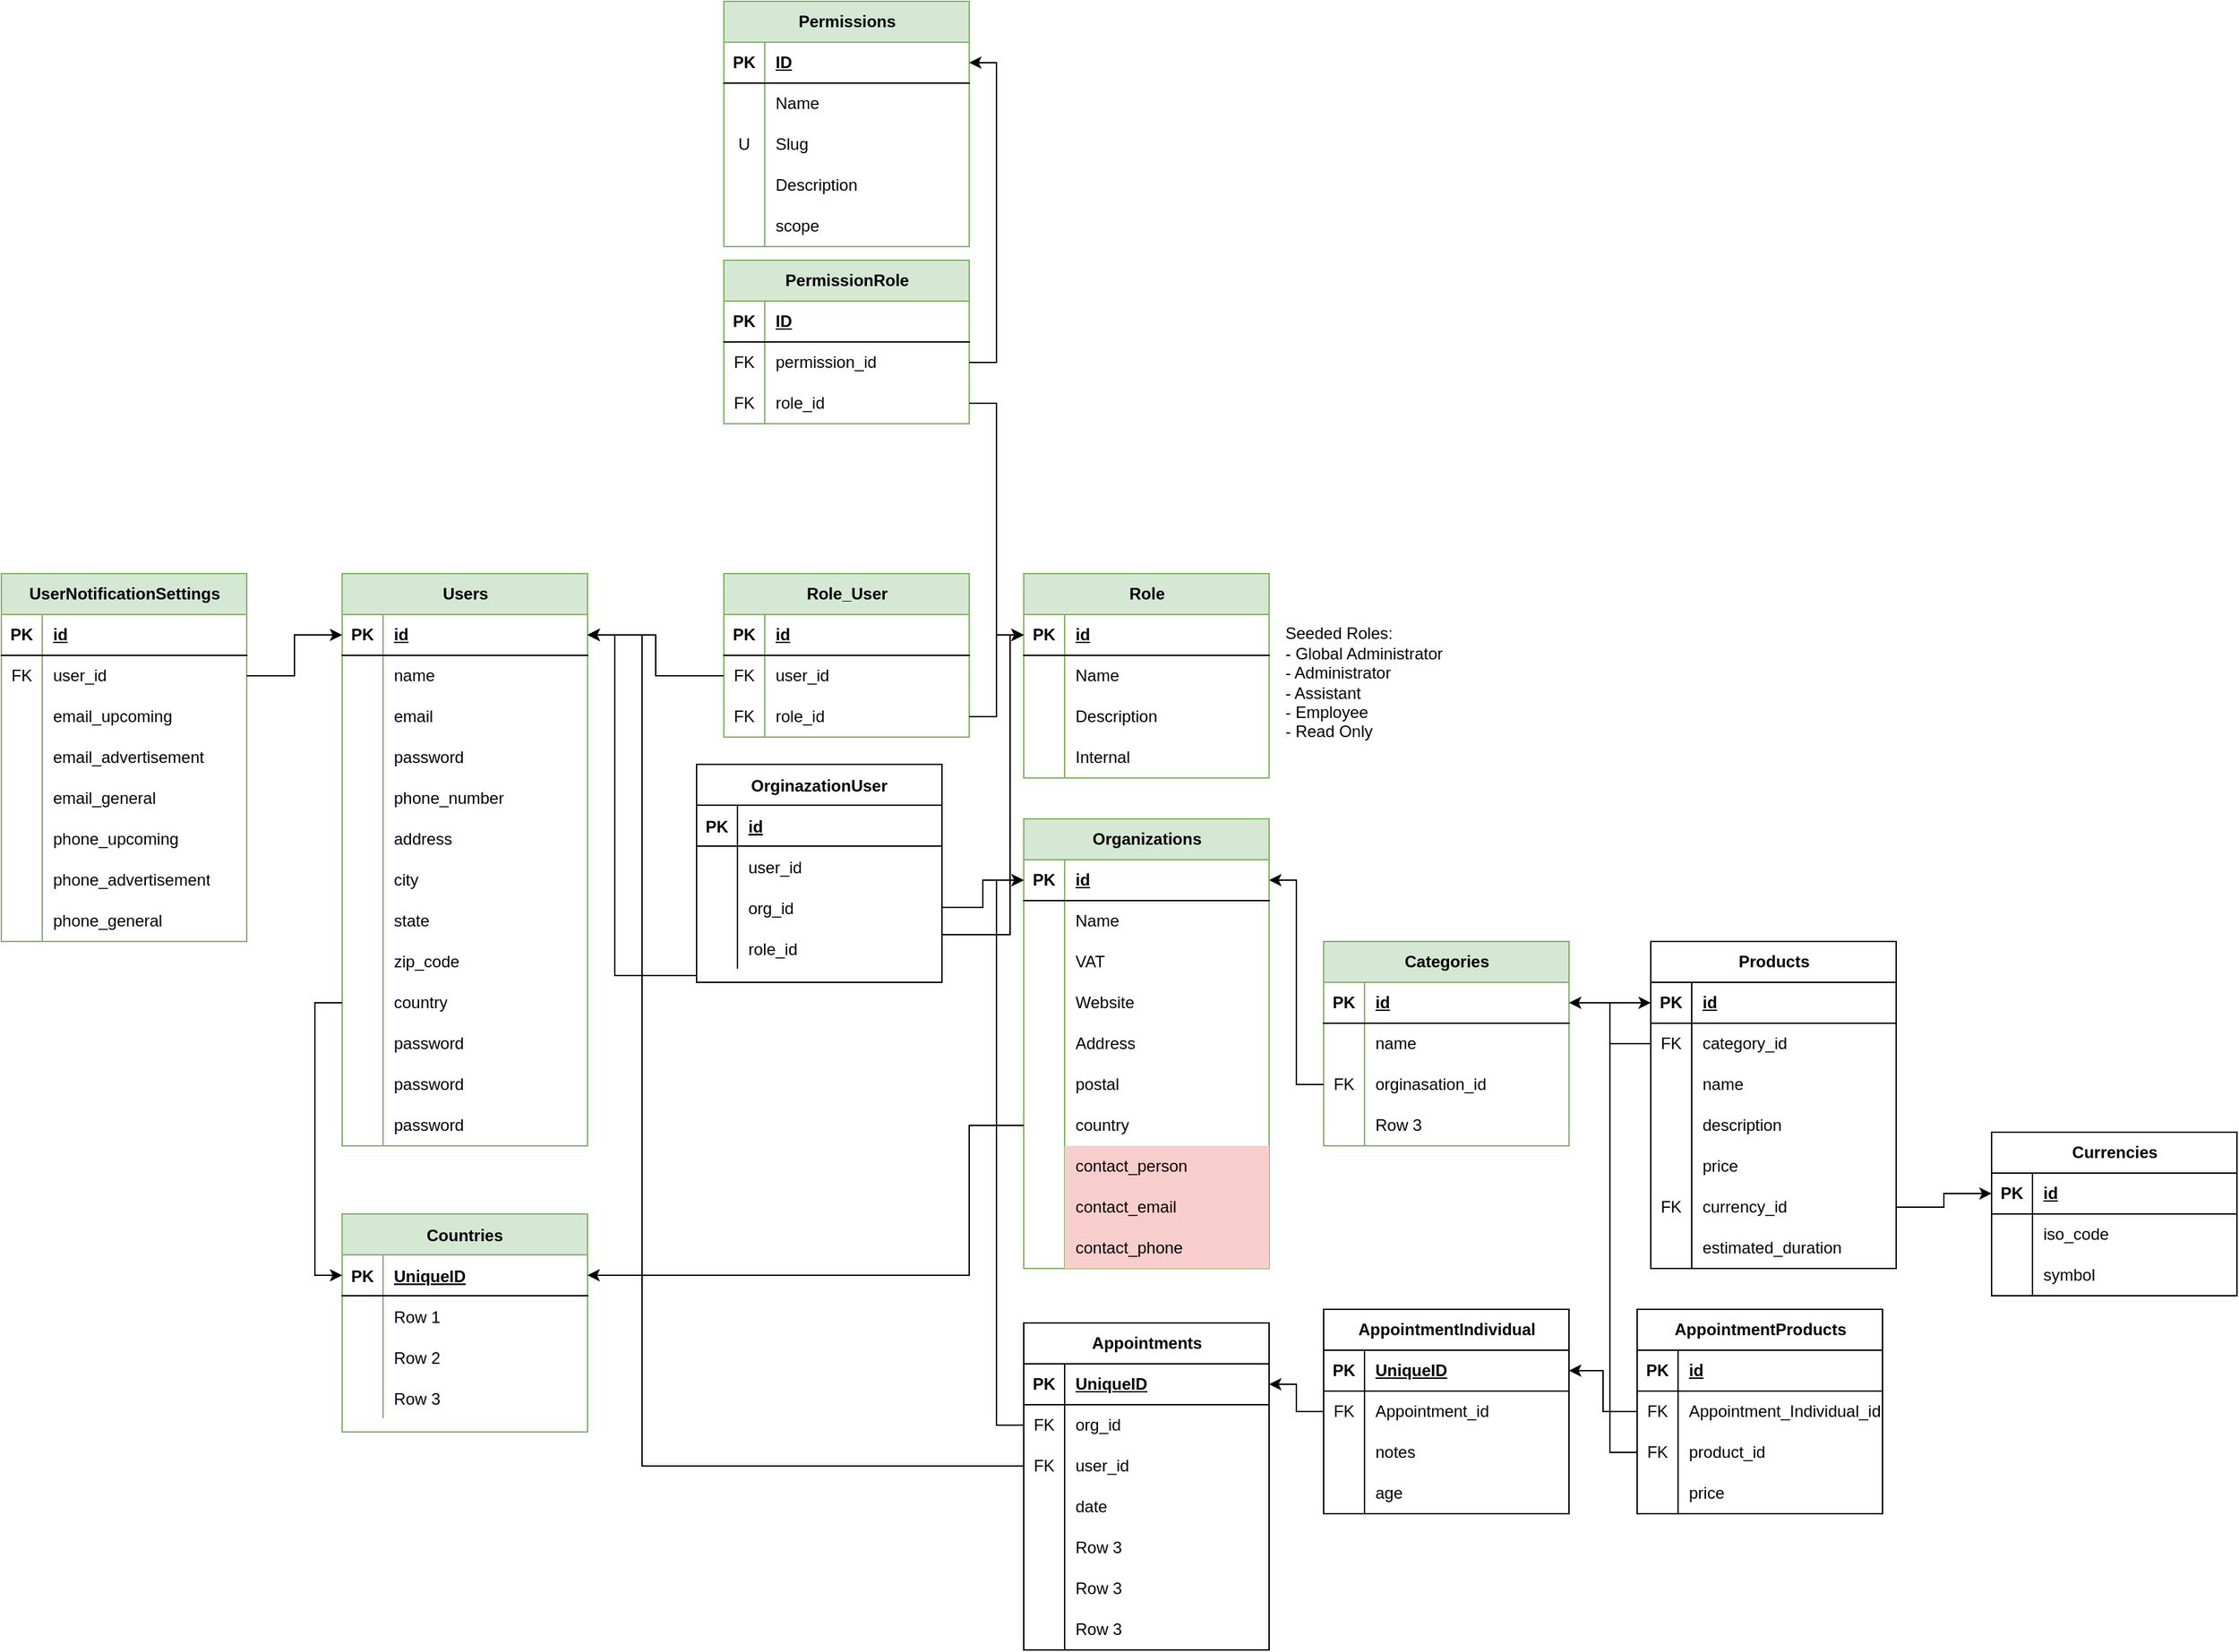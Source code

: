 <mxfile version="13.9.9" type="device"><diagram name="Page-1" id="DSsjhsBu07f63iFK2LcH"><mxGraphModel dx="2272" dy="1922" grid="1" gridSize="10" guides="1" tooltips="1" connect="1" arrows="1" fold="1" page="1" pageScale="1" pageWidth="850" pageHeight="1100" math="0" shadow="0"><root><mxCell id="0"/><mxCell id="1" parent="0"/><mxCell id="ETdQX7iuPjip9EiSOtOb-1" value="Users" style="shape=table;startSize=30;container=1;collapsible=1;childLayout=tableLayout;fixedRows=1;rowLines=0;fontStyle=1;align=center;resizeLast=1;html=1;fillColor=#d5e8d4;strokeColor=#82b366;" parent="1" vertex="1"><mxGeometry x="20" y="50" width="180" height="420" as="geometry"/></mxCell><mxCell id="ETdQX7iuPjip9EiSOtOb-2" value="" style="shape=tableRow;horizontal=0;startSize=0;swimlaneHead=0;swimlaneBody=0;fillColor=none;collapsible=0;dropTarget=0;points=[[0,0.5],[1,0.5]];portConstraint=eastwest;top=0;left=0;right=0;bottom=1;" parent="ETdQX7iuPjip9EiSOtOb-1" vertex="1"><mxGeometry y="30" width="180" height="30" as="geometry"/></mxCell><mxCell id="ETdQX7iuPjip9EiSOtOb-3" value="PK" style="shape=partialRectangle;connectable=0;fillColor=none;top=0;left=0;bottom=0;right=0;fontStyle=1;overflow=hidden;whiteSpace=wrap;html=1;" parent="ETdQX7iuPjip9EiSOtOb-2" vertex="1"><mxGeometry width="30" height="30" as="geometry"><mxRectangle width="30" height="30" as="alternateBounds"/></mxGeometry></mxCell><mxCell id="ETdQX7iuPjip9EiSOtOb-4" value="id" style="shape=partialRectangle;connectable=0;fillColor=none;top=0;left=0;bottom=0;right=0;align=left;spacingLeft=6;fontStyle=5;overflow=hidden;whiteSpace=wrap;html=1;" parent="ETdQX7iuPjip9EiSOtOb-2" vertex="1"><mxGeometry x="30" width="150" height="30" as="geometry"><mxRectangle width="150" height="30" as="alternateBounds"/></mxGeometry></mxCell><mxCell id="ETdQX7iuPjip9EiSOtOb-5" value="" style="shape=tableRow;horizontal=0;startSize=0;swimlaneHead=0;swimlaneBody=0;fillColor=none;collapsible=0;dropTarget=0;points=[[0,0.5],[1,0.5]];portConstraint=eastwest;top=0;left=0;right=0;bottom=0;" parent="ETdQX7iuPjip9EiSOtOb-1" vertex="1"><mxGeometry y="60" width="180" height="30" as="geometry"/></mxCell><mxCell id="ETdQX7iuPjip9EiSOtOb-6" value="" style="shape=partialRectangle;connectable=0;fillColor=none;top=0;left=0;bottom=0;right=0;editable=1;overflow=hidden;whiteSpace=wrap;html=1;" parent="ETdQX7iuPjip9EiSOtOb-5" vertex="1"><mxGeometry width="30" height="30" as="geometry"><mxRectangle width="30" height="30" as="alternateBounds"/></mxGeometry></mxCell><mxCell id="ETdQX7iuPjip9EiSOtOb-7" value="name" style="shape=partialRectangle;connectable=0;fillColor=none;top=0;left=0;bottom=0;right=0;align=left;spacingLeft=6;overflow=hidden;whiteSpace=wrap;html=1;" parent="ETdQX7iuPjip9EiSOtOb-5" vertex="1"><mxGeometry x="30" width="150" height="30" as="geometry"><mxRectangle width="150" height="30" as="alternateBounds"/></mxGeometry></mxCell><mxCell id="ETdQX7iuPjip9EiSOtOb-8" value="" style="shape=tableRow;horizontal=0;startSize=0;swimlaneHead=0;swimlaneBody=0;fillColor=none;collapsible=0;dropTarget=0;points=[[0,0.5],[1,0.5]];portConstraint=eastwest;top=0;left=0;right=0;bottom=0;" parent="ETdQX7iuPjip9EiSOtOb-1" vertex="1"><mxGeometry y="90" width="180" height="30" as="geometry"/></mxCell><mxCell id="ETdQX7iuPjip9EiSOtOb-9" value="" style="shape=partialRectangle;connectable=0;fillColor=none;top=0;left=0;bottom=0;right=0;editable=1;overflow=hidden;whiteSpace=wrap;html=1;" parent="ETdQX7iuPjip9EiSOtOb-8" vertex="1"><mxGeometry width="30" height="30" as="geometry"><mxRectangle width="30" height="30" as="alternateBounds"/></mxGeometry></mxCell><mxCell id="ETdQX7iuPjip9EiSOtOb-10" value="email" style="shape=partialRectangle;connectable=0;fillColor=none;top=0;left=0;bottom=0;right=0;align=left;spacingLeft=6;overflow=hidden;whiteSpace=wrap;html=1;" parent="ETdQX7iuPjip9EiSOtOb-8" vertex="1"><mxGeometry x="30" width="150" height="30" as="geometry"><mxRectangle width="150" height="30" as="alternateBounds"/></mxGeometry></mxCell><mxCell id="ETdQX7iuPjip9EiSOtOb-11" value="" style="shape=tableRow;horizontal=0;startSize=0;swimlaneHead=0;swimlaneBody=0;fillColor=none;collapsible=0;dropTarget=0;points=[[0,0.5],[1,0.5]];portConstraint=eastwest;top=0;left=0;right=0;bottom=0;" parent="ETdQX7iuPjip9EiSOtOb-1" vertex="1"><mxGeometry y="120" width="180" height="30" as="geometry"/></mxCell><mxCell id="ETdQX7iuPjip9EiSOtOb-12" value="" style="shape=partialRectangle;connectable=0;fillColor=none;top=0;left=0;bottom=0;right=0;editable=1;overflow=hidden;whiteSpace=wrap;html=1;" parent="ETdQX7iuPjip9EiSOtOb-11" vertex="1"><mxGeometry width="30" height="30" as="geometry"><mxRectangle width="30" height="30" as="alternateBounds"/></mxGeometry></mxCell><mxCell id="ETdQX7iuPjip9EiSOtOb-13" value="password" style="shape=partialRectangle;connectable=0;fillColor=none;top=0;left=0;bottom=0;right=0;align=left;spacingLeft=6;overflow=hidden;whiteSpace=wrap;html=1;" parent="ETdQX7iuPjip9EiSOtOb-11" vertex="1"><mxGeometry x="30" width="150" height="30" as="geometry"><mxRectangle width="150" height="30" as="alternateBounds"/></mxGeometry></mxCell><mxCell id="ETdQX7iuPjip9EiSOtOb-208" value="" style="shape=tableRow;horizontal=0;startSize=0;swimlaneHead=0;swimlaneBody=0;fillColor=none;collapsible=0;dropTarget=0;points=[[0,0.5],[1,0.5]];portConstraint=eastwest;top=0;left=0;right=0;bottom=0;" parent="ETdQX7iuPjip9EiSOtOb-1" vertex="1"><mxGeometry y="150" width="180" height="30" as="geometry"/></mxCell><mxCell id="ETdQX7iuPjip9EiSOtOb-209" value="" style="shape=partialRectangle;connectable=0;fillColor=none;top=0;left=0;bottom=0;right=0;editable=1;overflow=hidden;whiteSpace=wrap;html=1;" parent="ETdQX7iuPjip9EiSOtOb-208" vertex="1"><mxGeometry width="30" height="30" as="geometry"><mxRectangle width="30" height="30" as="alternateBounds"/></mxGeometry></mxCell><mxCell id="ETdQX7iuPjip9EiSOtOb-210" value="phone_number" style="shape=partialRectangle;connectable=0;fillColor=none;top=0;left=0;bottom=0;right=0;align=left;spacingLeft=6;overflow=hidden;whiteSpace=wrap;html=1;" parent="ETdQX7iuPjip9EiSOtOb-208" vertex="1"><mxGeometry x="30" width="150" height="30" as="geometry"><mxRectangle width="150" height="30" as="alternateBounds"/></mxGeometry></mxCell><mxCell id="ETdQX7iuPjip9EiSOtOb-211" value="" style="shape=tableRow;horizontal=0;startSize=0;swimlaneHead=0;swimlaneBody=0;fillColor=none;collapsible=0;dropTarget=0;points=[[0,0.5],[1,0.5]];portConstraint=eastwest;top=0;left=0;right=0;bottom=0;" parent="ETdQX7iuPjip9EiSOtOb-1" vertex="1"><mxGeometry y="180" width="180" height="30" as="geometry"/></mxCell><mxCell id="ETdQX7iuPjip9EiSOtOb-212" value="" style="shape=partialRectangle;connectable=0;fillColor=none;top=0;left=0;bottom=0;right=0;editable=1;overflow=hidden;whiteSpace=wrap;html=1;" parent="ETdQX7iuPjip9EiSOtOb-211" vertex="1"><mxGeometry width="30" height="30" as="geometry"><mxRectangle width="30" height="30" as="alternateBounds"/></mxGeometry></mxCell><mxCell id="ETdQX7iuPjip9EiSOtOb-213" value="address" style="shape=partialRectangle;connectable=0;fillColor=none;top=0;left=0;bottom=0;right=0;align=left;spacingLeft=6;overflow=hidden;whiteSpace=wrap;html=1;" parent="ETdQX7iuPjip9EiSOtOb-211" vertex="1"><mxGeometry x="30" width="150" height="30" as="geometry"><mxRectangle width="150" height="30" as="alternateBounds"/></mxGeometry></mxCell><mxCell id="ETdQX7iuPjip9EiSOtOb-214" value="" style="shape=tableRow;horizontal=0;startSize=0;swimlaneHead=0;swimlaneBody=0;fillColor=none;collapsible=0;dropTarget=0;points=[[0,0.5],[1,0.5]];portConstraint=eastwest;top=0;left=0;right=0;bottom=0;" parent="ETdQX7iuPjip9EiSOtOb-1" vertex="1"><mxGeometry y="210" width="180" height="30" as="geometry"/></mxCell><mxCell id="ETdQX7iuPjip9EiSOtOb-215" value="" style="shape=partialRectangle;connectable=0;fillColor=none;top=0;left=0;bottom=0;right=0;editable=1;overflow=hidden;whiteSpace=wrap;html=1;" parent="ETdQX7iuPjip9EiSOtOb-214" vertex="1"><mxGeometry width="30" height="30" as="geometry"><mxRectangle width="30" height="30" as="alternateBounds"/></mxGeometry></mxCell><mxCell id="ETdQX7iuPjip9EiSOtOb-216" value="city" style="shape=partialRectangle;connectable=0;fillColor=none;top=0;left=0;bottom=0;right=0;align=left;spacingLeft=6;overflow=hidden;whiteSpace=wrap;html=1;" parent="ETdQX7iuPjip9EiSOtOb-214" vertex="1"><mxGeometry x="30" width="150" height="30" as="geometry"><mxRectangle width="150" height="30" as="alternateBounds"/></mxGeometry></mxCell><mxCell id="ETdQX7iuPjip9EiSOtOb-217" value="" style="shape=tableRow;horizontal=0;startSize=0;swimlaneHead=0;swimlaneBody=0;fillColor=none;collapsible=0;dropTarget=0;points=[[0,0.5],[1,0.5]];portConstraint=eastwest;top=0;left=0;right=0;bottom=0;" parent="ETdQX7iuPjip9EiSOtOb-1" vertex="1"><mxGeometry y="240" width="180" height="30" as="geometry"/></mxCell><mxCell id="ETdQX7iuPjip9EiSOtOb-218" value="" style="shape=partialRectangle;connectable=0;fillColor=none;top=0;left=0;bottom=0;right=0;editable=1;overflow=hidden;whiteSpace=wrap;html=1;" parent="ETdQX7iuPjip9EiSOtOb-217" vertex="1"><mxGeometry width="30" height="30" as="geometry"><mxRectangle width="30" height="30" as="alternateBounds"/></mxGeometry></mxCell><mxCell id="ETdQX7iuPjip9EiSOtOb-219" value="state" style="shape=partialRectangle;connectable=0;fillColor=none;top=0;left=0;bottom=0;right=0;align=left;spacingLeft=6;overflow=hidden;whiteSpace=wrap;html=1;" parent="ETdQX7iuPjip9EiSOtOb-217" vertex="1"><mxGeometry x="30" width="150" height="30" as="geometry"><mxRectangle width="150" height="30" as="alternateBounds"/></mxGeometry></mxCell><mxCell id="ETdQX7iuPjip9EiSOtOb-220" value="" style="shape=tableRow;horizontal=0;startSize=0;swimlaneHead=0;swimlaneBody=0;fillColor=none;collapsible=0;dropTarget=0;points=[[0,0.5],[1,0.5]];portConstraint=eastwest;top=0;left=0;right=0;bottom=0;" parent="ETdQX7iuPjip9EiSOtOb-1" vertex="1"><mxGeometry y="270" width="180" height="30" as="geometry"/></mxCell><mxCell id="ETdQX7iuPjip9EiSOtOb-221" value="" style="shape=partialRectangle;connectable=0;fillColor=none;top=0;left=0;bottom=0;right=0;editable=1;overflow=hidden;whiteSpace=wrap;html=1;" parent="ETdQX7iuPjip9EiSOtOb-220" vertex="1"><mxGeometry width="30" height="30" as="geometry"><mxRectangle width="30" height="30" as="alternateBounds"/></mxGeometry></mxCell><mxCell id="ETdQX7iuPjip9EiSOtOb-222" value="zip_code" style="shape=partialRectangle;connectable=0;fillColor=none;top=0;left=0;bottom=0;right=0;align=left;spacingLeft=6;overflow=hidden;whiteSpace=wrap;html=1;" parent="ETdQX7iuPjip9EiSOtOb-220" vertex="1"><mxGeometry x="30" width="150" height="30" as="geometry"><mxRectangle width="150" height="30" as="alternateBounds"/></mxGeometry></mxCell><mxCell id="ETdQX7iuPjip9EiSOtOb-223" value="" style="shape=tableRow;horizontal=0;startSize=0;swimlaneHead=0;swimlaneBody=0;fillColor=none;collapsible=0;dropTarget=0;points=[[0,0.5],[1,0.5]];portConstraint=eastwest;top=0;left=0;right=0;bottom=0;" parent="ETdQX7iuPjip9EiSOtOb-1" vertex="1"><mxGeometry y="300" width="180" height="30" as="geometry"/></mxCell><mxCell id="ETdQX7iuPjip9EiSOtOb-224" value="" style="shape=partialRectangle;connectable=0;fillColor=none;top=0;left=0;bottom=0;right=0;editable=1;overflow=hidden;whiteSpace=wrap;html=1;" parent="ETdQX7iuPjip9EiSOtOb-223" vertex="1"><mxGeometry width="30" height="30" as="geometry"><mxRectangle width="30" height="30" as="alternateBounds"/></mxGeometry></mxCell><mxCell id="ETdQX7iuPjip9EiSOtOb-225" value="country" style="shape=partialRectangle;connectable=0;fillColor=none;top=0;left=0;bottom=0;right=0;align=left;spacingLeft=6;overflow=hidden;whiteSpace=wrap;html=1;" parent="ETdQX7iuPjip9EiSOtOb-223" vertex="1"><mxGeometry x="30" width="150" height="30" as="geometry"><mxRectangle width="150" height="30" as="alternateBounds"/></mxGeometry></mxCell><mxCell id="ETdQX7iuPjip9EiSOtOb-226" value="" style="shape=tableRow;horizontal=0;startSize=0;swimlaneHead=0;swimlaneBody=0;fillColor=none;collapsible=0;dropTarget=0;points=[[0,0.5],[1,0.5]];portConstraint=eastwest;top=0;left=0;right=0;bottom=0;" parent="ETdQX7iuPjip9EiSOtOb-1" vertex="1"><mxGeometry y="330" width="180" height="30" as="geometry"/></mxCell><mxCell id="ETdQX7iuPjip9EiSOtOb-227" value="" style="shape=partialRectangle;connectable=0;fillColor=none;top=0;left=0;bottom=0;right=0;editable=1;overflow=hidden;whiteSpace=wrap;html=1;" parent="ETdQX7iuPjip9EiSOtOb-226" vertex="1"><mxGeometry width="30" height="30" as="geometry"><mxRectangle width="30" height="30" as="alternateBounds"/></mxGeometry></mxCell><mxCell id="ETdQX7iuPjip9EiSOtOb-228" value="password" style="shape=partialRectangle;connectable=0;fillColor=none;top=0;left=0;bottom=0;right=0;align=left;spacingLeft=6;overflow=hidden;whiteSpace=wrap;html=1;" parent="ETdQX7iuPjip9EiSOtOb-226" vertex="1"><mxGeometry x="30" width="150" height="30" as="geometry"><mxRectangle width="150" height="30" as="alternateBounds"/></mxGeometry></mxCell><mxCell id="ETdQX7iuPjip9EiSOtOb-229" value="" style="shape=tableRow;horizontal=0;startSize=0;swimlaneHead=0;swimlaneBody=0;fillColor=none;collapsible=0;dropTarget=0;points=[[0,0.5],[1,0.5]];portConstraint=eastwest;top=0;left=0;right=0;bottom=0;" parent="ETdQX7iuPjip9EiSOtOb-1" vertex="1"><mxGeometry y="360" width="180" height="30" as="geometry"/></mxCell><mxCell id="ETdQX7iuPjip9EiSOtOb-230" value="" style="shape=partialRectangle;connectable=0;fillColor=none;top=0;left=0;bottom=0;right=0;editable=1;overflow=hidden;whiteSpace=wrap;html=1;" parent="ETdQX7iuPjip9EiSOtOb-229" vertex="1"><mxGeometry width="30" height="30" as="geometry"><mxRectangle width="30" height="30" as="alternateBounds"/></mxGeometry></mxCell><mxCell id="ETdQX7iuPjip9EiSOtOb-231" value="password" style="shape=partialRectangle;connectable=0;fillColor=none;top=0;left=0;bottom=0;right=0;align=left;spacingLeft=6;overflow=hidden;whiteSpace=wrap;html=1;" parent="ETdQX7iuPjip9EiSOtOb-229" vertex="1"><mxGeometry x="30" width="150" height="30" as="geometry"><mxRectangle width="150" height="30" as="alternateBounds"/></mxGeometry></mxCell><mxCell id="ETdQX7iuPjip9EiSOtOb-232" value="" style="shape=tableRow;horizontal=0;startSize=0;swimlaneHead=0;swimlaneBody=0;fillColor=none;collapsible=0;dropTarget=0;points=[[0,0.5],[1,0.5]];portConstraint=eastwest;top=0;left=0;right=0;bottom=0;" parent="ETdQX7iuPjip9EiSOtOb-1" vertex="1"><mxGeometry y="390" width="180" height="30" as="geometry"/></mxCell><mxCell id="ETdQX7iuPjip9EiSOtOb-233" value="" style="shape=partialRectangle;connectable=0;fillColor=none;top=0;left=0;bottom=0;right=0;editable=1;overflow=hidden;whiteSpace=wrap;html=1;" parent="ETdQX7iuPjip9EiSOtOb-232" vertex="1"><mxGeometry width="30" height="30" as="geometry"><mxRectangle width="30" height="30" as="alternateBounds"/></mxGeometry></mxCell><mxCell id="ETdQX7iuPjip9EiSOtOb-234" value="password" style="shape=partialRectangle;connectable=0;fillColor=none;top=0;left=0;bottom=0;right=0;align=left;spacingLeft=6;overflow=hidden;whiteSpace=wrap;html=1;" parent="ETdQX7iuPjip9EiSOtOb-232" vertex="1"><mxGeometry x="30" width="150" height="30" as="geometry"><mxRectangle width="150" height="30" as="alternateBounds"/></mxGeometry></mxCell><mxCell id="ETdQX7iuPjip9EiSOtOb-14" value="Organizations" style="shape=table;startSize=30;container=1;collapsible=1;childLayout=tableLayout;fixedRows=1;rowLines=0;fontStyle=1;align=center;resizeLast=1;html=1;fillColor=#d5e8d4;strokeColor=#82b366;" parent="1" vertex="1"><mxGeometry x="520" y="230" width="180" height="330" as="geometry"/></mxCell><mxCell id="ETdQX7iuPjip9EiSOtOb-15" value="" style="shape=tableRow;horizontal=0;startSize=0;swimlaneHead=0;swimlaneBody=0;fillColor=none;collapsible=0;dropTarget=0;points=[[0,0.5],[1,0.5]];portConstraint=eastwest;top=0;left=0;right=0;bottom=1;" parent="ETdQX7iuPjip9EiSOtOb-14" vertex="1"><mxGeometry y="30" width="180" height="30" as="geometry"/></mxCell><mxCell id="ETdQX7iuPjip9EiSOtOb-16" value="PK" style="shape=partialRectangle;connectable=0;fillColor=none;top=0;left=0;bottom=0;right=0;fontStyle=1;overflow=hidden;whiteSpace=wrap;html=1;" parent="ETdQX7iuPjip9EiSOtOb-15" vertex="1"><mxGeometry width="30" height="30" as="geometry"><mxRectangle width="30" height="30" as="alternateBounds"/></mxGeometry></mxCell><mxCell id="ETdQX7iuPjip9EiSOtOb-17" value="id" style="shape=partialRectangle;connectable=0;fillColor=none;top=0;left=0;bottom=0;right=0;align=left;spacingLeft=6;fontStyle=5;overflow=hidden;whiteSpace=wrap;html=1;" parent="ETdQX7iuPjip9EiSOtOb-15" vertex="1"><mxGeometry x="30" width="150" height="30" as="geometry"><mxRectangle width="150" height="30" as="alternateBounds"/></mxGeometry></mxCell><mxCell id="ETdQX7iuPjip9EiSOtOb-18" value="" style="shape=tableRow;horizontal=0;startSize=0;swimlaneHead=0;swimlaneBody=0;fillColor=none;collapsible=0;dropTarget=0;points=[[0,0.5],[1,0.5]];portConstraint=eastwest;top=0;left=0;right=0;bottom=0;" parent="ETdQX7iuPjip9EiSOtOb-14" vertex="1"><mxGeometry y="60" width="180" height="30" as="geometry"/></mxCell><mxCell id="ETdQX7iuPjip9EiSOtOb-19" value="" style="shape=partialRectangle;connectable=0;fillColor=none;top=0;left=0;bottom=0;right=0;editable=1;overflow=hidden;whiteSpace=wrap;html=1;" parent="ETdQX7iuPjip9EiSOtOb-18" vertex="1"><mxGeometry width="30" height="30" as="geometry"><mxRectangle width="30" height="30" as="alternateBounds"/></mxGeometry></mxCell><mxCell id="ETdQX7iuPjip9EiSOtOb-20" value="Name" style="shape=partialRectangle;connectable=0;fillColor=none;top=0;left=0;bottom=0;right=0;align=left;spacingLeft=6;overflow=hidden;whiteSpace=wrap;html=1;" parent="ETdQX7iuPjip9EiSOtOb-18" vertex="1"><mxGeometry x="30" width="150" height="30" as="geometry"><mxRectangle width="150" height="30" as="alternateBounds"/></mxGeometry></mxCell><mxCell id="ETdQX7iuPjip9EiSOtOb-21" value="" style="shape=tableRow;horizontal=0;startSize=0;swimlaneHead=0;swimlaneBody=0;fillColor=none;collapsible=0;dropTarget=0;points=[[0,0.5],[1,0.5]];portConstraint=eastwest;top=0;left=0;right=0;bottom=0;" parent="ETdQX7iuPjip9EiSOtOb-14" vertex="1"><mxGeometry y="90" width="180" height="30" as="geometry"/></mxCell><mxCell id="ETdQX7iuPjip9EiSOtOb-22" value="" style="shape=partialRectangle;connectable=0;fillColor=none;top=0;left=0;bottom=0;right=0;editable=1;overflow=hidden;whiteSpace=wrap;html=1;" parent="ETdQX7iuPjip9EiSOtOb-21" vertex="1"><mxGeometry width="30" height="30" as="geometry"><mxRectangle width="30" height="30" as="alternateBounds"/></mxGeometry></mxCell><mxCell id="ETdQX7iuPjip9EiSOtOb-23" value="VAT" style="shape=partialRectangle;connectable=0;fillColor=none;top=0;left=0;bottom=0;right=0;align=left;spacingLeft=6;overflow=hidden;whiteSpace=wrap;html=1;" parent="ETdQX7iuPjip9EiSOtOb-21" vertex="1"><mxGeometry x="30" width="150" height="30" as="geometry"><mxRectangle width="150" height="30" as="alternateBounds"/></mxGeometry></mxCell><mxCell id="ETdQX7iuPjip9EiSOtOb-24" value="" style="shape=tableRow;horizontal=0;startSize=0;swimlaneHead=0;swimlaneBody=0;fillColor=none;collapsible=0;dropTarget=0;points=[[0,0.5],[1,0.5]];portConstraint=eastwest;top=0;left=0;right=0;bottom=0;" parent="ETdQX7iuPjip9EiSOtOb-14" vertex="1"><mxGeometry y="120" width="180" height="30" as="geometry"/></mxCell><mxCell id="ETdQX7iuPjip9EiSOtOb-25" value="" style="shape=partialRectangle;connectable=0;fillColor=none;top=0;left=0;bottom=0;right=0;editable=1;overflow=hidden;whiteSpace=wrap;html=1;" parent="ETdQX7iuPjip9EiSOtOb-24" vertex="1"><mxGeometry width="30" height="30" as="geometry"><mxRectangle width="30" height="30" as="alternateBounds"/></mxGeometry></mxCell><mxCell id="ETdQX7iuPjip9EiSOtOb-26" value="Website" style="shape=partialRectangle;connectable=0;fillColor=none;top=0;left=0;bottom=0;right=0;align=left;spacingLeft=6;overflow=hidden;whiteSpace=wrap;html=1;" parent="ETdQX7iuPjip9EiSOtOb-24" vertex="1"><mxGeometry x="30" width="150" height="30" as="geometry"><mxRectangle width="150" height="30" as="alternateBounds"/></mxGeometry></mxCell><mxCell id="ETdQX7iuPjip9EiSOtOb-111" value="" style="shape=tableRow;horizontal=0;startSize=0;swimlaneHead=0;swimlaneBody=0;fillColor=none;collapsible=0;dropTarget=0;points=[[0,0.5],[1,0.5]];portConstraint=eastwest;top=0;left=0;right=0;bottom=0;" parent="ETdQX7iuPjip9EiSOtOb-14" vertex="1"><mxGeometry y="150" width="180" height="30" as="geometry"/></mxCell><mxCell id="ETdQX7iuPjip9EiSOtOb-112" value="" style="shape=partialRectangle;connectable=0;fillColor=none;top=0;left=0;bottom=0;right=0;editable=1;overflow=hidden;whiteSpace=wrap;html=1;" parent="ETdQX7iuPjip9EiSOtOb-111" vertex="1"><mxGeometry width="30" height="30" as="geometry"><mxRectangle width="30" height="30" as="alternateBounds"/></mxGeometry></mxCell><mxCell id="ETdQX7iuPjip9EiSOtOb-113" value="Address" style="shape=partialRectangle;connectable=0;fillColor=none;top=0;left=0;bottom=0;right=0;align=left;spacingLeft=6;overflow=hidden;whiteSpace=wrap;html=1;" parent="ETdQX7iuPjip9EiSOtOb-111" vertex="1"><mxGeometry x="30" width="150" height="30" as="geometry"><mxRectangle width="150" height="30" as="alternateBounds"/></mxGeometry></mxCell><mxCell id="ETdQX7iuPjip9EiSOtOb-114" value="" style="shape=tableRow;horizontal=0;startSize=0;swimlaneHead=0;swimlaneBody=0;fillColor=none;collapsible=0;dropTarget=0;points=[[0,0.5],[1,0.5]];portConstraint=eastwest;top=0;left=0;right=0;bottom=0;" parent="ETdQX7iuPjip9EiSOtOb-14" vertex="1"><mxGeometry y="180" width="180" height="30" as="geometry"/></mxCell><mxCell id="ETdQX7iuPjip9EiSOtOb-115" value="" style="shape=partialRectangle;connectable=0;fillColor=none;top=0;left=0;bottom=0;right=0;editable=1;overflow=hidden;whiteSpace=wrap;html=1;" parent="ETdQX7iuPjip9EiSOtOb-114" vertex="1"><mxGeometry width="30" height="30" as="geometry"><mxRectangle width="30" height="30" as="alternateBounds"/></mxGeometry></mxCell><mxCell id="ETdQX7iuPjip9EiSOtOb-116" value="postal" style="shape=partialRectangle;connectable=0;fillColor=none;top=0;left=0;bottom=0;right=0;align=left;spacingLeft=6;overflow=hidden;whiteSpace=wrap;html=1;" parent="ETdQX7iuPjip9EiSOtOb-114" vertex="1"><mxGeometry x="30" width="150" height="30" as="geometry"><mxRectangle width="150" height="30" as="alternateBounds"/></mxGeometry></mxCell><mxCell id="ETdQX7iuPjip9EiSOtOb-117" value="" style="shape=tableRow;horizontal=0;startSize=0;swimlaneHead=0;swimlaneBody=0;fillColor=none;collapsible=0;dropTarget=0;points=[[0,0.5],[1,0.5]];portConstraint=eastwest;top=0;left=0;right=0;bottom=0;" parent="ETdQX7iuPjip9EiSOtOb-14" vertex="1"><mxGeometry y="210" width="180" height="30" as="geometry"/></mxCell><mxCell id="ETdQX7iuPjip9EiSOtOb-118" value="" style="shape=partialRectangle;connectable=0;fillColor=none;top=0;left=0;bottom=0;right=0;editable=1;overflow=hidden;whiteSpace=wrap;html=1;" parent="ETdQX7iuPjip9EiSOtOb-117" vertex="1"><mxGeometry width="30" height="30" as="geometry"><mxRectangle width="30" height="30" as="alternateBounds"/></mxGeometry></mxCell><mxCell id="ETdQX7iuPjip9EiSOtOb-119" value="country" style="shape=partialRectangle;connectable=0;fillColor=none;top=0;left=0;bottom=0;right=0;align=left;spacingLeft=6;overflow=hidden;whiteSpace=wrap;html=1;" parent="ETdQX7iuPjip9EiSOtOb-117" vertex="1"><mxGeometry x="30" width="150" height="30" as="geometry"><mxRectangle width="150" height="30" as="alternateBounds"/></mxGeometry></mxCell><mxCell id="ETdQX7iuPjip9EiSOtOb-120" value="" style="shape=tableRow;horizontal=0;startSize=0;swimlaneHead=0;swimlaneBody=0;fillColor=none;collapsible=0;dropTarget=0;points=[[0,0.5],[1,0.5]];portConstraint=eastwest;top=0;left=0;right=0;bottom=0;" parent="ETdQX7iuPjip9EiSOtOb-14" vertex="1"><mxGeometry y="240" width="180" height="30" as="geometry"/></mxCell><mxCell id="ETdQX7iuPjip9EiSOtOb-121" value="" style="shape=partialRectangle;connectable=0;fillColor=none;top=0;left=0;bottom=0;right=0;editable=1;overflow=hidden;whiteSpace=wrap;html=1;" parent="ETdQX7iuPjip9EiSOtOb-120" vertex="1"><mxGeometry width="30" height="30" as="geometry"><mxRectangle width="30" height="30" as="alternateBounds"/></mxGeometry></mxCell><mxCell id="ETdQX7iuPjip9EiSOtOb-122" value="contact_person" style="shape=partialRectangle;connectable=0;fillColor=#f8cecc;top=0;left=0;bottom=0;right=0;align=left;spacingLeft=6;overflow=hidden;whiteSpace=wrap;html=1;strokeColor=#b85450;" parent="ETdQX7iuPjip9EiSOtOb-120" vertex="1"><mxGeometry x="30" width="150" height="30" as="geometry"><mxRectangle width="150" height="30" as="alternateBounds"/></mxGeometry></mxCell><mxCell id="ETdQX7iuPjip9EiSOtOb-123" value="" style="shape=tableRow;horizontal=0;startSize=0;swimlaneHead=0;swimlaneBody=0;fillColor=none;collapsible=0;dropTarget=0;points=[[0,0.5],[1,0.5]];portConstraint=eastwest;top=0;left=0;right=0;bottom=0;" parent="ETdQX7iuPjip9EiSOtOb-14" vertex="1"><mxGeometry y="270" width="180" height="30" as="geometry"/></mxCell><mxCell id="ETdQX7iuPjip9EiSOtOb-124" value="" style="shape=partialRectangle;connectable=0;fillColor=none;top=0;left=0;bottom=0;right=0;editable=1;overflow=hidden;whiteSpace=wrap;html=1;" parent="ETdQX7iuPjip9EiSOtOb-123" vertex="1"><mxGeometry width="30" height="30" as="geometry"><mxRectangle width="30" height="30" as="alternateBounds"/></mxGeometry></mxCell><mxCell id="ETdQX7iuPjip9EiSOtOb-125" value="contact_email" style="shape=partialRectangle;connectable=0;fillColor=#f8cecc;top=0;left=0;bottom=0;right=0;align=left;spacingLeft=6;overflow=hidden;whiteSpace=wrap;html=1;strokeColor=#b85450;" parent="ETdQX7iuPjip9EiSOtOb-123" vertex="1"><mxGeometry x="30" width="150" height="30" as="geometry"><mxRectangle width="150" height="30" as="alternateBounds"/></mxGeometry></mxCell><mxCell id="ETdQX7iuPjip9EiSOtOb-289" value="" style="shape=tableRow;horizontal=0;startSize=0;swimlaneHead=0;swimlaneBody=0;fillColor=none;collapsible=0;dropTarget=0;points=[[0,0.5],[1,0.5]];portConstraint=eastwest;top=0;left=0;right=0;bottom=0;" parent="ETdQX7iuPjip9EiSOtOb-14" vertex="1"><mxGeometry y="300" width="180" height="30" as="geometry"/></mxCell><mxCell id="ETdQX7iuPjip9EiSOtOb-290" value="" style="shape=partialRectangle;connectable=0;fillColor=none;top=0;left=0;bottom=0;right=0;editable=1;overflow=hidden;whiteSpace=wrap;html=1;" parent="ETdQX7iuPjip9EiSOtOb-289" vertex="1"><mxGeometry width="30" height="30" as="geometry"><mxRectangle width="30" height="30" as="alternateBounds"/></mxGeometry></mxCell><mxCell id="ETdQX7iuPjip9EiSOtOb-291" value="contact_phone" style="shape=partialRectangle;connectable=0;fillColor=#f8cecc;top=0;left=0;bottom=0;right=0;align=left;spacingLeft=6;overflow=hidden;whiteSpace=wrap;html=1;strokeColor=#b85450;" parent="ETdQX7iuPjip9EiSOtOb-289" vertex="1"><mxGeometry x="30" width="150" height="30" as="geometry"><mxRectangle width="150" height="30" as="alternateBounds"/></mxGeometry></mxCell><mxCell id="ETdQX7iuPjip9EiSOtOb-27" value="Role_User" style="shape=table;startSize=30;container=1;collapsible=1;childLayout=tableLayout;fixedRows=1;rowLines=0;fontStyle=1;align=center;resizeLast=1;html=1;fillColor=#d5e8d4;strokeColor=#82b366;" parent="1" vertex="1"><mxGeometry x="300" y="50" width="180" height="120" as="geometry"/></mxCell><mxCell id="ETdQX7iuPjip9EiSOtOb-28" value="" style="shape=tableRow;horizontal=0;startSize=0;swimlaneHead=0;swimlaneBody=0;fillColor=none;collapsible=0;dropTarget=0;points=[[0,0.5],[1,0.5]];portConstraint=eastwest;top=0;left=0;right=0;bottom=1;" parent="ETdQX7iuPjip9EiSOtOb-27" vertex="1"><mxGeometry y="30" width="180" height="30" as="geometry"/></mxCell><mxCell id="ETdQX7iuPjip9EiSOtOb-29" value="PK" style="shape=partialRectangle;connectable=0;fillColor=none;top=0;left=0;bottom=0;right=0;fontStyle=1;overflow=hidden;whiteSpace=wrap;html=1;" parent="ETdQX7iuPjip9EiSOtOb-28" vertex="1"><mxGeometry width="30" height="30" as="geometry"><mxRectangle width="30" height="30" as="alternateBounds"/></mxGeometry></mxCell><mxCell id="ETdQX7iuPjip9EiSOtOb-30" value="id" style="shape=partialRectangle;connectable=0;fillColor=none;top=0;left=0;bottom=0;right=0;align=left;spacingLeft=6;fontStyle=5;overflow=hidden;whiteSpace=wrap;html=1;" parent="ETdQX7iuPjip9EiSOtOb-28" vertex="1"><mxGeometry x="30" width="150" height="30" as="geometry"><mxRectangle width="150" height="30" as="alternateBounds"/></mxGeometry></mxCell><mxCell id="ETdQX7iuPjip9EiSOtOb-31" value="" style="shape=tableRow;horizontal=0;startSize=0;swimlaneHead=0;swimlaneBody=0;fillColor=none;collapsible=0;dropTarget=0;points=[[0,0.5],[1,0.5]];portConstraint=eastwest;top=0;left=0;right=0;bottom=0;" parent="ETdQX7iuPjip9EiSOtOb-27" vertex="1"><mxGeometry y="60" width="180" height="30" as="geometry"/></mxCell><mxCell id="ETdQX7iuPjip9EiSOtOb-32" value="FK" style="shape=partialRectangle;connectable=0;fillColor=none;top=0;left=0;bottom=0;right=0;editable=1;overflow=hidden;whiteSpace=wrap;html=1;" parent="ETdQX7iuPjip9EiSOtOb-31" vertex="1"><mxGeometry width="30" height="30" as="geometry"><mxRectangle width="30" height="30" as="alternateBounds"/></mxGeometry></mxCell><mxCell id="ETdQX7iuPjip9EiSOtOb-33" value="user_id" style="shape=partialRectangle;connectable=0;fillColor=none;top=0;left=0;bottom=0;right=0;align=left;spacingLeft=6;overflow=hidden;whiteSpace=wrap;html=1;" parent="ETdQX7iuPjip9EiSOtOb-31" vertex="1"><mxGeometry x="30" width="150" height="30" as="geometry"><mxRectangle width="150" height="30" as="alternateBounds"/></mxGeometry></mxCell><mxCell id="ETdQX7iuPjip9EiSOtOb-34" value="" style="shape=tableRow;horizontal=0;startSize=0;swimlaneHead=0;swimlaneBody=0;fillColor=none;collapsible=0;dropTarget=0;points=[[0,0.5],[1,0.5]];portConstraint=eastwest;top=0;left=0;right=0;bottom=0;" parent="ETdQX7iuPjip9EiSOtOb-27" vertex="1"><mxGeometry y="90" width="180" height="30" as="geometry"/></mxCell><mxCell id="ETdQX7iuPjip9EiSOtOb-35" value="FK" style="shape=partialRectangle;connectable=0;fillColor=none;top=0;left=0;bottom=0;right=0;editable=1;overflow=hidden;whiteSpace=wrap;html=1;" parent="ETdQX7iuPjip9EiSOtOb-34" vertex="1"><mxGeometry width="30" height="30" as="geometry"><mxRectangle width="30" height="30" as="alternateBounds"/></mxGeometry></mxCell><mxCell id="ETdQX7iuPjip9EiSOtOb-36" value="role_id" style="shape=partialRectangle;connectable=0;fillColor=none;top=0;left=0;bottom=0;right=0;align=left;spacingLeft=6;overflow=hidden;whiteSpace=wrap;html=1;" parent="ETdQX7iuPjip9EiSOtOb-34" vertex="1"><mxGeometry x="30" width="150" height="30" as="geometry"><mxRectangle width="150" height="30" as="alternateBounds"/></mxGeometry></mxCell><mxCell id="ETdQX7iuPjip9EiSOtOb-40" style="edgeStyle=orthogonalEdgeStyle;rounded=0;orthogonalLoop=1;jettySize=auto;html=1;exitX=0;exitY=0.5;exitDx=0;exitDy=0;entryX=1;entryY=0.5;entryDx=0;entryDy=0;" parent="1" source="ETdQX7iuPjip9EiSOtOb-31" target="ETdQX7iuPjip9EiSOtOb-2" edge="1"><mxGeometry relative="1" as="geometry"/></mxCell><mxCell id="ETdQX7iuPjip9EiSOtOb-42" value="PermissionRole" style="shape=table;startSize=30;container=1;collapsible=1;childLayout=tableLayout;fixedRows=1;rowLines=0;fontStyle=1;align=center;resizeLast=1;html=1;fillColor=#d5e8d4;strokeColor=#82b366;" parent="1" vertex="1"><mxGeometry x="300" y="-180" width="180" height="120" as="geometry"/></mxCell><mxCell id="ETdQX7iuPjip9EiSOtOb-43" value="" style="shape=tableRow;horizontal=0;startSize=0;swimlaneHead=0;swimlaneBody=0;fillColor=none;collapsible=0;dropTarget=0;points=[[0,0.5],[1,0.5]];portConstraint=eastwest;top=0;left=0;right=0;bottom=1;" parent="ETdQX7iuPjip9EiSOtOb-42" vertex="1"><mxGeometry y="30" width="180" height="30" as="geometry"/></mxCell><mxCell id="ETdQX7iuPjip9EiSOtOb-44" value="PK" style="shape=partialRectangle;connectable=0;fillColor=none;top=0;left=0;bottom=0;right=0;fontStyle=1;overflow=hidden;whiteSpace=wrap;html=1;" parent="ETdQX7iuPjip9EiSOtOb-43" vertex="1"><mxGeometry width="30" height="30" as="geometry"><mxRectangle width="30" height="30" as="alternateBounds"/></mxGeometry></mxCell><mxCell id="ETdQX7iuPjip9EiSOtOb-45" value="ID" style="shape=partialRectangle;connectable=0;fillColor=none;top=0;left=0;bottom=0;right=0;align=left;spacingLeft=6;fontStyle=5;overflow=hidden;whiteSpace=wrap;html=1;" parent="ETdQX7iuPjip9EiSOtOb-43" vertex="1"><mxGeometry x="30" width="150" height="30" as="geometry"><mxRectangle width="150" height="30" as="alternateBounds"/></mxGeometry></mxCell><mxCell id="ETdQX7iuPjip9EiSOtOb-46" value="" style="shape=tableRow;horizontal=0;startSize=0;swimlaneHead=0;swimlaneBody=0;fillColor=none;collapsible=0;dropTarget=0;points=[[0,0.5],[1,0.5]];portConstraint=eastwest;top=0;left=0;right=0;bottom=0;" parent="ETdQX7iuPjip9EiSOtOb-42" vertex="1"><mxGeometry y="60" width="180" height="30" as="geometry"/></mxCell><mxCell id="ETdQX7iuPjip9EiSOtOb-47" value="FK" style="shape=partialRectangle;connectable=0;fillColor=none;top=0;left=0;bottom=0;right=0;editable=1;overflow=hidden;whiteSpace=wrap;html=1;" parent="ETdQX7iuPjip9EiSOtOb-46" vertex="1"><mxGeometry width="30" height="30" as="geometry"><mxRectangle width="30" height="30" as="alternateBounds"/></mxGeometry></mxCell><mxCell id="ETdQX7iuPjip9EiSOtOb-48" value="permission_id" style="shape=partialRectangle;connectable=0;fillColor=none;top=0;left=0;bottom=0;right=0;align=left;spacingLeft=6;overflow=hidden;whiteSpace=wrap;html=1;" parent="ETdQX7iuPjip9EiSOtOb-46" vertex="1"><mxGeometry x="30" width="150" height="30" as="geometry"><mxRectangle width="150" height="30" as="alternateBounds"/></mxGeometry></mxCell><mxCell id="ETdQX7iuPjip9EiSOtOb-49" value="" style="shape=tableRow;horizontal=0;startSize=0;swimlaneHead=0;swimlaneBody=0;fillColor=none;collapsible=0;dropTarget=0;points=[[0,0.5],[1,0.5]];portConstraint=eastwest;top=0;left=0;right=0;bottom=0;" parent="ETdQX7iuPjip9EiSOtOb-42" vertex="1"><mxGeometry y="90" width="180" height="30" as="geometry"/></mxCell><mxCell id="ETdQX7iuPjip9EiSOtOb-50" value="FK" style="shape=partialRectangle;connectable=0;fillColor=none;top=0;left=0;bottom=0;right=0;editable=1;overflow=hidden;whiteSpace=wrap;html=1;" parent="ETdQX7iuPjip9EiSOtOb-49" vertex="1"><mxGeometry width="30" height="30" as="geometry"><mxRectangle width="30" height="30" as="alternateBounds"/></mxGeometry></mxCell><mxCell id="ETdQX7iuPjip9EiSOtOb-51" value="role_id" style="shape=partialRectangle;connectable=0;fillColor=none;top=0;left=0;bottom=0;right=0;align=left;spacingLeft=6;overflow=hidden;whiteSpace=wrap;html=1;" parent="ETdQX7iuPjip9EiSOtOb-49" vertex="1"><mxGeometry x="30" width="150" height="30" as="geometry"><mxRectangle width="150" height="30" as="alternateBounds"/></mxGeometry></mxCell><mxCell id="ETdQX7iuPjip9EiSOtOb-55" value="Permissions" style="shape=table;startSize=30;container=1;collapsible=1;childLayout=tableLayout;fixedRows=1;rowLines=0;fontStyle=1;align=center;resizeLast=1;html=1;fillColor=#d5e8d4;strokeColor=#82b366;" parent="1" vertex="1"><mxGeometry x="300" y="-370" width="180" height="180" as="geometry"/></mxCell><mxCell id="ETdQX7iuPjip9EiSOtOb-56" value="" style="shape=tableRow;horizontal=0;startSize=0;swimlaneHead=0;swimlaneBody=0;fillColor=none;collapsible=0;dropTarget=0;points=[[0,0.5],[1,0.5]];portConstraint=eastwest;top=0;left=0;right=0;bottom=1;" parent="ETdQX7iuPjip9EiSOtOb-55" vertex="1"><mxGeometry y="30" width="180" height="30" as="geometry"/></mxCell><mxCell id="ETdQX7iuPjip9EiSOtOb-57" value="PK" style="shape=partialRectangle;connectable=0;fillColor=none;top=0;left=0;bottom=0;right=0;fontStyle=1;overflow=hidden;whiteSpace=wrap;html=1;" parent="ETdQX7iuPjip9EiSOtOb-56" vertex="1"><mxGeometry width="30" height="30" as="geometry"><mxRectangle width="30" height="30" as="alternateBounds"/></mxGeometry></mxCell><mxCell id="ETdQX7iuPjip9EiSOtOb-58" value="ID" style="shape=partialRectangle;connectable=0;fillColor=none;top=0;left=0;bottom=0;right=0;align=left;spacingLeft=6;fontStyle=5;overflow=hidden;whiteSpace=wrap;html=1;" parent="ETdQX7iuPjip9EiSOtOb-56" vertex="1"><mxGeometry x="30" width="150" height="30" as="geometry"><mxRectangle width="150" height="30" as="alternateBounds"/></mxGeometry></mxCell><mxCell id="ETdQX7iuPjip9EiSOtOb-59" value="" style="shape=tableRow;horizontal=0;startSize=0;swimlaneHead=0;swimlaneBody=0;fillColor=none;collapsible=0;dropTarget=0;points=[[0,0.5],[1,0.5]];portConstraint=eastwest;top=0;left=0;right=0;bottom=0;" parent="ETdQX7iuPjip9EiSOtOb-55" vertex="1"><mxGeometry y="60" width="180" height="30" as="geometry"/></mxCell><mxCell id="ETdQX7iuPjip9EiSOtOb-60" value="" style="shape=partialRectangle;connectable=0;fillColor=none;top=0;left=0;bottom=0;right=0;editable=1;overflow=hidden;whiteSpace=wrap;html=1;" parent="ETdQX7iuPjip9EiSOtOb-59" vertex="1"><mxGeometry width="30" height="30" as="geometry"><mxRectangle width="30" height="30" as="alternateBounds"/></mxGeometry></mxCell><mxCell id="ETdQX7iuPjip9EiSOtOb-61" value="Name" style="shape=partialRectangle;connectable=0;fillColor=none;top=0;left=0;bottom=0;right=0;align=left;spacingLeft=6;overflow=hidden;whiteSpace=wrap;html=1;" parent="ETdQX7iuPjip9EiSOtOb-59" vertex="1"><mxGeometry x="30" width="150" height="30" as="geometry"><mxRectangle width="150" height="30" as="alternateBounds"/></mxGeometry></mxCell><mxCell id="-xsjolC2vj2dtbxWzTJT-1" value="" style="shape=tableRow;horizontal=0;startSize=0;swimlaneHead=0;swimlaneBody=0;fillColor=none;collapsible=0;dropTarget=0;points=[[0,0.5],[1,0.5]];portConstraint=eastwest;top=0;left=0;right=0;bottom=0;" parent="ETdQX7iuPjip9EiSOtOb-55" vertex="1"><mxGeometry y="90" width="180" height="30" as="geometry"/></mxCell><mxCell id="-xsjolC2vj2dtbxWzTJT-2" value="U" style="shape=partialRectangle;connectable=0;fillColor=none;top=0;left=0;bottom=0;right=0;editable=1;overflow=hidden;whiteSpace=wrap;html=1;" parent="-xsjolC2vj2dtbxWzTJT-1" vertex="1"><mxGeometry width="30" height="30" as="geometry"><mxRectangle width="30" height="30" as="alternateBounds"/></mxGeometry></mxCell><mxCell id="-xsjolC2vj2dtbxWzTJT-3" value="Slug" style="shape=partialRectangle;connectable=0;fillColor=none;top=0;left=0;bottom=0;right=0;align=left;spacingLeft=6;overflow=hidden;whiteSpace=wrap;html=1;" parent="-xsjolC2vj2dtbxWzTJT-1" vertex="1"><mxGeometry x="30" width="150" height="30" as="geometry"><mxRectangle width="150" height="30" as="alternateBounds"/></mxGeometry></mxCell><mxCell id="ETdQX7iuPjip9EiSOtOb-62" value="" style="shape=tableRow;horizontal=0;startSize=0;swimlaneHead=0;swimlaneBody=0;fillColor=none;collapsible=0;dropTarget=0;points=[[0,0.5],[1,0.5]];portConstraint=eastwest;top=0;left=0;right=0;bottom=0;" parent="ETdQX7iuPjip9EiSOtOb-55" vertex="1"><mxGeometry y="120" width="180" height="30" as="geometry"/></mxCell><mxCell id="ETdQX7iuPjip9EiSOtOb-63" value="" style="shape=partialRectangle;connectable=0;fillColor=none;top=0;left=0;bottom=0;right=0;editable=1;overflow=hidden;whiteSpace=wrap;html=1;" parent="ETdQX7iuPjip9EiSOtOb-62" vertex="1"><mxGeometry width="30" height="30" as="geometry"><mxRectangle width="30" height="30" as="alternateBounds"/></mxGeometry></mxCell><mxCell id="ETdQX7iuPjip9EiSOtOb-64" value="Description" style="shape=partialRectangle;connectable=0;fillColor=none;top=0;left=0;bottom=0;right=0;align=left;spacingLeft=6;overflow=hidden;whiteSpace=wrap;html=1;" parent="ETdQX7iuPjip9EiSOtOb-62" vertex="1"><mxGeometry x="30" width="150" height="30" as="geometry"><mxRectangle width="150" height="30" as="alternateBounds"/></mxGeometry></mxCell><mxCell id="-xsjolC2vj2dtbxWzTJT-4" value="" style="shape=tableRow;horizontal=0;startSize=0;swimlaneHead=0;swimlaneBody=0;fillColor=none;collapsible=0;dropTarget=0;points=[[0,0.5],[1,0.5]];portConstraint=eastwest;top=0;left=0;right=0;bottom=0;" parent="ETdQX7iuPjip9EiSOtOb-55" vertex="1"><mxGeometry y="150" width="180" height="30" as="geometry"/></mxCell><mxCell id="-xsjolC2vj2dtbxWzTJT-5" value="" style="shape=partialRectangle;connectable=0;fillColor=none;top=0;left=0;bottom=0;right=0;editable=1;overflow=hidden;whiteSpace=wrap;html=1;" parent="-xsjolC2vj2dtbxWzTJT-4" vertex="1"><mxGeometry width="30" height="30" as="geometry"><mxRectangle width="30" height="30" as="alternateBounds"/></mxGeometry></mxCell><mxCell id="-xsjolC2vj2dtbxWzTJT-6" value="scope" style="shape=partialRectangle;connectable=0;fillColor=none;top=0;left=0;bottom=0;right=0;align=left;spacingLeft=6;overflow=hidden;whiteSpace=wrap;html=1;" parent="-xsjolC2vj2dtbxWzTJT-4" vertex="1"><mxGeometry x="30" width="150" height="30" as="geometry"><mxRectangle width="150" height="30" as="alternateBounds"/></mxGeometry></mxCell><mxCell id="ETdQX7iuPjip9EiSOtOb-69" style="edgeStyle=orthogonalEdgeStyle;rounded=0;orthogonalLoop=1;jettySize=auto;html=1;exitX=1;exitY=0.5;exitDx=0;exitDy=0;entryX=1;entryY=0.5;entryDx=0;entryDy=0;" parent="1" source="ETdQX7iuPjip9EiSOtOb-46" target="ETdQX7iuPjip9EiSOtOb-56" edge="1"><mxGeometry relative="1" as="geometry"/></mxCell><mxCell id="ETdQX7iuPjip9EiSOtOb-70" value="Role" style="shape=table;startSize=30;container=1;collapsible=1;childLayout=tableLayout;fixedRows=1;rowLines=0;fontStyle=1;align=center;resizeLast=1;html=1;fillColor=#d5e8d4;strokeColor=#82b366;" parent="1" vertex="1"><mxGeometry x="520" y="50" width="180" height="150" as="geometry"/></mxCell><mxCell id="ETdQX7iuPjip9EiSOtOb-71" value="" style="shape=tableRow;horizontal=0;startSize=0;swimlaneHead=0;swimlaneBody=0;fillColor=none;collapsible=0;dropTarget=0;points=[[0,0.5],[1,0.5]];portConstraint=eastwest;top=0;left=0;right=0;bottom=1;" parent="ETdQX7iuPjip9EiSOtOb-70" vertex="1"><mxGeometry y="30" width="180" height="30" as="geometry"/></mxCell><mxCell id="ETdQX7iuPjip9EiSOtOb-72" value="PK" style="shape=partialRectangle;connectable=0;fillColor=none;top=0;left=0;bottom=0;right=0;fontStyle=1;overflow=hidden;whiteSpace=wrap;html=1;" parent="ETdQX7iuPjip9EiSOtOb-71" vertex="1"><mxGeometry width="30" height="30" as="geometry"><mxRectangle width="30" height="30" as="alternateBounds"/></mxGeometry></mxCell><mxCell id="ETdQX7iuPjip9EiSOtOb-73" value="id" style="shape=partialRectangle;connectable=0;fillColor=none;top=0;left=0;bottom=0;right=0;align=left;spacingLeft=6;fontStyle=5;overflow=hidden;whiteSpace=wrap;html=1;" parent="ETdQX7iuPjip9EiSOtOb-71" vertex="1"><mxGeometry x="30" width="150" height="30" as="geometry"><mxRectangle width="150" height="30" as="alternateBounds"/></mxGeometry></mxCell><mxCell id="ETdQX7iuPjip9EiSOtOb-74" value="" style="shape=tableRow;horizontal=0;startSize=0;swimlaneHead=0;swimlaneBody=0;fillColor=none;collapsible=0;dropTarget=0;points=[[0,0.5],[1,0.5]];portConstraint=eastwest;top=0;left=0;right=0;bottom=0;" parent="ETdQX7iuPjip9EiSOtOb-70" vertex="1"><mxGeometry y="60" width="180" height="30" as="geometry"/></mxCell><mxCell id="ETdQX7iuPjip9EiSOtOb-75" value="" style="shape=partialRectangle;connectable=0;fillColor=none;top=0;left=0;bottom=0;right=0;editable=1;overflow=hidden;whiteSpace=wrap;html=1;" parent="ETdQX7iuPjip9EiSOtOb-74" vertex="1"><mxGeometry width="30" height="30" as="geometry"><mxRectangle width="30" height="30" as="alternateBounds"/></mxGeometry></mxCell><mxCell id="ETdQX7iuPjip9EiSOtOb-76" value="Name" style="shape=partialRectangle;connectable=0;fillColor=none;top=0;left=0;bottom=0;right=0;align=left;spacingLeft=6;overflow=hidden;whiteSpace=wrap;html=1;" parent="ETdQX7iuPjip9EiSOtOb-74" vertex="1"><mxGeometry x="30" width="150" height="30" as="geometry"><mxRectangle width="150" height="30" as="alternateBounds"/></mxGeometry></mxCell><mxCell id="ETdQX7iuPjip9EiSOtOb-77" value="" style="shape=tableRow;horizontal=0;startSize=0;swimlaneHead=0;swimlaneBody=0;fillColor=none;collapsible=0;dropTarget=0;points=[[0,0.5],[1,0.5]];portConstraint=eastwest;top=0;left=0;right=0;bottom=0;" parent="ETdQX7iuPjip9EiSOtOb-70" vertex="1"><mxGeometry y="90" width="180" height="30" as="geometry"/></mxCell><mxCell id="ETdQX7iuPjip9EiSOtOb-78" value="" style="shape=partialRectangle;connectable=0;fillColor=none;top=0;left=0;bottom=0;right=0;editable=1;overflow=hidden;whiteSpace=wrap;html=1;" parent="ETdQX7iuPjip9EiSOtOb-77" vertex="1"><mxGeometry width="30" height="30" as="geometry"><mxRectangle width="30" height="30" as="alternateBounds"/></mxGeometry></mxCell><mxCell id="ETdQX7iuPjip9EiSOtOb-79" value="Description" style="shape=partialRectangle;connectable=0;fillColor=none;top=0;left=0;bottom=0;right=0;align=left;spacingLeft=6;overflow=hidden;whiteSpace=wrap;html=1;" parent="ETdQX7iuPjip9EiSOtOb-77" vertex="1"><mxGeometry x="30" width="150" height="30" as="geometry"><mxRectangle width="150" height="30" as="alternateBounds"/></mxGeometry></mxCell><mxCell id="ETdQX7iuPjip9EiSOtOb-80" value="" style="shape=tableRow;horizontal=0;startSize=0;swimlaneHead=0;swimlaneBody=0;fillColor=none;collapsible=0;dropTarget=0;points=[[0,0.5],[1,0.5]];portConstraint=eastwest;top=0;left=0;right=0;bottom=0;" parent="ETdQX7iuPjip9EiSOtOb-70" vertex="1"><mxGeometry y="120" width="180" height="30" as="geometry"/></mxCell><mxCell id="ETdQX7iuPjip9EiSOtOb-81" value="" style="shape=partialRectangle;connectable=0;fillColor=none;top=0;left=0;bottom=0;right=0;editable=1;overflow=hidden;whiteSpace=wrap;html=1;" parent="ETdQX7iuPjip9EiSOtOb-80" vertex="1"><mxGeometry width="30" height="30" as="geometry"><mxRectangle width="30" height="30" as="alternateBounds"/></mxGeometry></mxCell><mxCell id="ETdQX7iuPjip9EiSOtOb-82" value="Internal" style="shape=partialRectangle;connectable=0;fillColor=none;top=0;left=0;bottom=0;right=0;align=left;spacingLeft=6;overflow=hidden;whiteSpace=wrap;html=1;" parent="ETdQX7iuPjip9EiSOtOb-80" vertex="1"><mxGeometry x="30" width="150" height="30" as="geometry"><mxRectangle width="150" height="30" as="alternateBounds"/></mxGeometry></mxCell><mxCell id="ETdQX7iuPjip9EiSOtOb-83" style="edgeStyle=orthogonalEdgeStyle;rounded=0;orthogonalLoop=1;jettySize=auto;html=1;exitX=1;exitY=0.5;exitDx=0;exitDy=0;" parent="1" source="ETdQX7iuPjip9EiSOtOb-34" target="ETdQX7iuPjip9EiSOtOb-71" edge="1"><mxGeometry relative="1" as="geometry"/></mxCell><mxCell id="ETdQX7iuPjip9EiSOtOb-84" style="edgeStyle=orthogonalEdgeStyle;rounded=0;orthogonalLoop=1;jettySize=auto;html=1;exitX=1;exitY=0.5;exitDx=0;exitDy=0;entryX=0;entryY=0.5;entryDx=0;entryDy=0;" parent="1" source="ETdQX7iuPjip9EiSOtOb-49" target="ETdQX7iuPjip9EiSOtOb-71" edge="1"><mxGeometry relative="1" as="geometry"/></mxCell><mxCell id="ETdQX7iuPjip9EiSOtOb-126" value="Seeded Roles:&lt;br&gt;- Global Administrator&lt;br&gt;- Administrator&lt;br&gt;- Assistant&lt;br&gt;- Employee&lt;br&gt;- Read Only" style="text;html=1;align=left;verticalAlign=middle;resizable=0;points=[];autosize=1;strokeColor=none;fillColor=none;" parent="1" vertex="1"><mxGeometry x="710" y="80" width="140" height="100" as="geometry"/></mxCell><mxCell id="ETdQX7iuPjip9EiSOtOb-127" value="Products" style="shape=table;startSize=30;container=1;collapsible=1;childLayout=tableLayout;fixedRows=1;rowLines=0;fontStyle=1;align=center;resizeLast=1;html=1;" parent="1" vertex="1"><mxGeometry x="980" y="320" width="180" height="240" as="geometry"/></mxCell><mxCell id="ETdQX7iuPjip9EiSOtOb-128" value="" style="shape=tableRow;horizontal=0;startSize=0;swimlaneHead=0;swimlaneBody=0;fillColor=none;collapsible=0;dropTarget=0;points=[[0,0.5],[1,0.5]];portConstraint=eastwest;top=0;left=0;right=0;bottom=1;" parent="ETdQX7iuPjip9EiSOtOb-127" vertex="1"><mxGeometry y="30" width="180" height="30" as="geometry"/></mxCell><mxCell id="ETdQX7iuPjip9EiSOtOb-129" value="PK" style="shape=partialRectangle;connectable=0;fillColor=none;top=0;left=0;bottom=0;right=0;fontStyle=1;overflow=hidden;whiteSpace=wrap;html=1;" parent="ETdQX7iuPjip9EiSOtOb-128" vertex="1"><mxGeometry width="30" height="30" as="geometry"><mxRectangle width="30" height="30" as="alternateBounds"/></mxGeometry></mxCell><mxCell id="ETdQX7iuPjip9EiSOtOb-130" value="id" style="shape=partialRectangle;connectable=0;fillColor=none;top=0;left=0;bottom=0;right=0;align=left;spacingLeft=6;fontStyle=5;overflow=hidden;whiteSpace=wrap;html=1;" parent="ETdQX7iuPjip9EiSOtOb-128" vertex="1"><mxGeometry x="30" width="150" height="30" as="geometry"><mxRectangle width="150" height="30" as="alternateBounds"/></mxGeometry></mxCell><mxCell id="ETdQX7iuPjip9EiSOtOb-131" value="" style="shape=tableRow;horizontal=0;startSize=0;swimlaneHead=0;swimlaneBody=0;fillColor=none;collapsible=0;dropTarget=0;points=[[0,0.5],[1,0.5]];portConstraint=eastwest;top=0;left=0;right=0;bottom=0;" parent="ETdQX7iuPjip9EiSOtOb-127" vertex="1"><mxGeometry y="60" width="180" height="30" as="geometry"/></mxCell><mxCell id="ETdQX7iuPjip9EiSOtOb-132" value="FK" style="shape=partialRectangle;connectable=0;fillColor=none;top=0;left=0;bottom=0;right=0;editable=1;overflow=hidden;whiteSpace=wrap;html=1;" parent="ETdQX7iuPjip9EiSOtOb-131" vertex="1"><mxGeometry width="30" height="30" as="geometry"><mxRectangle width="30" height="30" as="alternateBounds"/></mxGeometry></mxCell><mxCell id="ETdQX7iuPjip9EiSOtOb-133" value="category_id" style="shape=partialRectangle;connectable=0;fillColor=none;top=0;left=0;bottom=0;right=0;align=left;spacingLeft=6;overflow=hidden;whiteSpace=wrap;html=1;" parent="ETdQX7iuPjip9EiSOtOb-131" vertex="1"><mxGeometry x="30" width="150" height="30" as="geometry"><mxRectangle width="150" height="30" as="alternateBounds"/></mxGeometry></mxCell><mxCell id="ETdQX7iuPjip9EiSOtOb-134" value="" style="shape=tableRow;horizontal=0;startSize=0;swimlaneHead=0;swimlaneBody=0;fillColor=none;collapsible=0;dropTarget=0;points=[[0,0.5],[1,0.5]];portConstraint=eastwest;top=0;left=0;right=0;bottom=0;" parent="ETdQX7iuPjip9EiSOtOb-127" vertex="1"><mxGeometry y="90" width="180" height="30" as="geometry"/></mxCell><mxCell id="ETdQX7iuPjip9EiSOtOb-135" value="" style="shape=partialRectangle;connectable=0;fillColor=none;top=0;left=0;bottom=0;right=0;editable=1;overflow=hidden;whiteSpace=wrap;html=1;" parent="ETdQX7iuPjip9EiSOtOb-134" vertex="1"><mxGeometry width="30" height="30" as="geometry"><mxRectangle width="30" height="30" as="alternateBounds"/></mxGeometry></mxCell><mxCell id="ETdQX7iuPjip9EiSOtOb-136" value="name" style="shape=partialRectangle;connectable=0;fillColor=none;top=0;left=0;bottom=0;right=0;align=left;spacingLeft=6;overflow=hidden;whiteSpace=wrap;html=1;" parent="ETdQX7iuPjip9EiSOtOb-134" vertex="1"><mxGeometry x="30" width="150" height="30" as="geometry"><mxRectangle width="150" height="30" as="alternateBounds"/></mxGeometry></mxCell><mxCell id="ETdQX7iuPjip9EiSOtOb-137" value="" style="shape=tableRow;horizontal=0;startSize=0;swimlaneHead=0;swimlaneBody=0;fillColor=none;collapsible=0;dropTarget=0;points=[[0,0.5],[1,0.5]];portConstraint=eastwest;top=0;left=0;right=0;bottom=0;" parent="ETdQX7iuPjip9EiSOtOb-127" vertex="1"><mxGeometry y="120" width="180" height="30" as="geometry"/></mxCell><mxCell id="ETdQX7iuPjip9EiSOtOb-138" value="" style="shape=partialRectangle;connectable=0;fillColor=none;top=0;left=0;bottom=0;right=0;editable=1;overflow=hidden;whiteSpace=wrap;html=1;" parent="ETdQX7iuPjip9EiSOtOb-137" vertex="1"><mxGeometry width="30" height="30" as="geometry"><mxRectangle width="30" height="30" as="alternateBounds"/></mxGeometry></mxCell><mxCell id="ETdQX7iuPjip9EiSOtOb-139" value="description" style="shape=partialRectangle;connectable=0;fillColor=none;top=0;left=0;bottom=0;right=0;align=left;spacingLeft=6;overflow=hidden;whiteSpace=wrap;html=1;" parent="ETdQX7iuPjip9EiSOtOb-137" vertex="1"><mxGeometry x="30" width="150" height="30" as="geometry"><mxRectangle width="150" height="30" as="alternateBounds"/></mxGeometry></mxCell><mxCell id="ETdQX7iuPjip9EiSOtOb-266" value="" style="shape=tableRow;horizontal=0;startSize=0;swimlaneHead=0;swimlaneBody=0;fillColor=none;collapsible=0;dropTarget=0;points=[[0,0.5],[1,0.5]];portConstraint=eastwest;top=0;left=0;right=0;bottom=0;" parent="ETdQX7iuPjip9EiSOtOb-127" vertex="1"><mxGeometry y="150" width="180" height="30" as="geometry"/></mxCell><mxCell id="ETdQX7iuPjip9EiSOtOb-267" value="" style="shape=partialRectangle;connectable=0;fillColor=none;top=0;left=0;bottom=0;right=0;editable=1;overflow=hidden;whiteSpace=wrap;html=1;" parent="ETdQX7iuPjip9EiSOtOb-266" vertex="1"><mxGeometry width="30" height="30" as="geometry"><mxRectangle width="30" height="30" as="alternateBounds"/></mxGeometry></mxCell><mxCell id="ETdQX7iuPjip9EiSOtOb-268" value="price" style="shape=partialRectangle;connectable=0;fillColor=none;top=0;left=0;bottom=0;right=0;align=left;spacingLeft=6;overflow=hidden;whiteSpace=wrap;html=1;" parent="ETdQX7iuPjip9EiSOtOb-266" vertex="1"><mxGeometry x="30" width="150" height="30" as="geometry"><mxRectangle width="150" height="30" as="alternateBounds"/></mxGeometry></mxCell><mxCell id="ETdQX7iuPjip9EiSOtOb-269" value="" style="shape=tableRow;horizontal=0;startSize=0;swimlaneHead=0;swimlaneBody=0;fillColor=none;collapsible=0;dropTarget=0;points=[[0,0.5],[1,0.5]];portConstraint=eastwest;top=0;left=0;right=0;bottom=0;" parent="ETdQX7iuPjip9EiSOtOb-127" vertex="1"><mxGeometry y="180" width="180" height="30" as="geometry"/></mxCell><mxCell id="ETdQX7iuPjip9EiSOtOb-270" value="FK" style="shape=partialRectangle;connectable=0;fillColor=none;top=0;left=0;bottom=0;right=0;editable=1;overflow=hidden;whiteSpace=wrap;html=1;" parent="ETdQX7iuPjip9EiSOtOb-269" vertex="1"><mxGeometry width="30" height="30" as="geometry"><mxRectangle width="30" height="30" as="alternateBounds"/></mxGeometry></mxCell><mxCell id="ETdQX7iuPjip9EiSOtOb-271" value="currency_id" style="shape=partialRectangle;connectable=0;fillColor=none;top=0;left=0;bottom=0;right=0;align=left;spacingLeft=6;overflow=hidden;whiteSpace=wrap;html=1;" parent="ETdQX7iuPjip9EiSOtOb-269" vertex="1"><mxGeometry x="30" width="150" height="30" as="geometry"><mxRectangle width="150" height="30" as="alternateBounds"/></mxGeometry></mxCell><mxCell id="ETdQX7iuPjip9EiSOtOb-286" value="" style="shape=tableRow;horizontal=0;startSize=0;swimlaneHead=0;swimlaneBody=0;fillColor=none;collapsible=0;dropTarget=0;points=[[0,0.5],[1,0.5]];portConstraint=eastwest;top=0;left=0;right=0;bottom=0;" parent="ETdQX7iuPjip9EiSOtOb-127" vertex="1"><mxGeometry y="210" width="180" height="30" as="geometry"/></mxCell><mxCell id="ETdQX7iuPjip9EiSOtOb-287" value="" style="shape=partialRectangle;connectable=0;fillColor=none;top=0;left=0;bottom=0;right=0;editable=1;overflow=hidden;whiteSpace=wrap;html=1;" parent="ETdQX7iuPjip9EiSOtOb-286" vertex="1"><mxGeometry width="30" height="30" as="geometry"><mxRectangle width="30" height="30" as="alternateBounds"/></mxGeometry></mxCell><mxCell id="ETdQX7iuPjip9EiSOtOb-288" value="estimated_duration" style="shape=partialRectangle;connectable=0;fillColor=none;top=0;left=0;bottom=0;right=0;align=left;spacingLeft=6;overflow=hidden;whiteSpace=wrap;html=1;" parent="ETdQX7iuPjip9EiSOtOb-286" vertex="1"><mxGeometry x="30" width="150" height="30" as="geometry"><mxRectangle width="150" height="30" as="alternateBounds"/></mxGeometry></mxCell><mxCell id="ETdQX7iuPjip9EiSOtOb-195" value="UserNotificationSettings" style="shape=table;startSize=30;container=1;collapsible=1;childLayout=tableLayout;fixedRows=1;rowLines=0;fontStyle=1;align=center;resizeLast=1;html=1;fillColor=#d5e8d4;strokeColor=#82b366;" parent="1" vertex="1"><mxGeometry x="-230" y="50" width="180" height="270" as="geometry"/></mxCell><mxCell id="ETdQX7iuPjip9EiSOtOb-196" value="" style="shape=tableRow;horizontal=0;startSize=0;swimlaneHead=0;swimlaneBody=0;fillColor=none;collapsible=0;dropTarget=0;points=[[0,0.5],[1,0.5]];portConstraint=eastwest;top=0;left=0;right=0;bottom=1;" parent="ETdQX7iuPjip9EiSOtOb-195" vertex="1"><mxGeometry y="30" width="180" height="30" as="geometry"/></mxCell><mxCell id="ETdQX7iuPjip9EiSOtOb-197" value="PK" style="shape=partialRectangle;connectable=0;fillColor=none;top=0;left=0;bottom=0;right=0;fontStyle=1;overflow=hidden;whiteSpace=wrap;html=1;" parent="ETdQX7iuPjip9EiSOtOb-196" vertex="1"><mxGeometry width="30" height="30" as="geometry"><mxRectangle width="30" height="30" as="alternateBounds"/></mxGeometry></mxCell><mxCell id="ETdQX7iuPjip9EiSOtOb-198" value="id" style="shape=partialRectangle;connectable=0;fillColor=none;top=0;left=0;bottom=0;right=0;align=left;spacingLeft=6;fontStyle=5;overflow=hidden;whiteSpace=wrap;html=1;" parent="ETdQX7iuPjip9EiSOtOb-196" vertex="1"><mxGeometry x="30" width="150" height="30" as="geometry"><mxRectangle width="150" height="30" as="alternateBounds"/></mxGeometry></mxCell><mxCell id="ETdQX7iuPjip9EiSOtOb-199" value="" style="shape=tableRow;horizontal=0;startSize=0;swimlaneHead=0;swimlaneBody=0;fillColor=none;collapsible=0;dropTarget=0;points=[[0,0.5],[1,0.5]];portConstraint=eastwest;top=0;left=0;right=0;bottom=0;" parent="ETdQX7iuPjip9EiSOtOb-195" vertex="1"><mxGeometry y="60" width="180" height="30" as="geometry"/></mxCell><mxCell id="ETdQX7iuPjip9EiSOtOb-200" value="FK" style="shape=partialRectangle;connectable=0;fillColor=none;top=0;left=0;bottom=0;right=0;editable=1;overflow=hidden;whiteSpace=wrap;html=1;" parent="ETdQX7iuPjip9EiSOtOb-199" vertex="1"><mxGeometry width="30" height="30" as="geometry"><mxRectangle width="30" height="30" as="alternateBounds"/></mxGeometry></mxCell><mxCell id="ETdQX7iuPjip9EiSOtOb-201" value="user_id" style="shape=partialRectangle;connectable=0;fillColor=none;top=0;left=0;bottom=0;right=0;align=left;spacingLeft=6;overflow=hidden;whiteSpace=wrap;html=1;" parent="ETdQX7iuPjip9EiSOtOb-199" vertex="1"><mxGeometry x="30" width="150" height="30" as="geometry"><mxRectangle width="150" height="30" as="alternateBounds"/></mxGeometry></mxCell><mxCell id="ETdQX7iuPjip9EiSOtOb-202" value="" style="shape=tableRow;horizontal=0;startSize=0;swimlaneHead=0;swimlaneBody=0;fillColor=none;collapsible=0;dropTarget=0;points=[[0,0.5],[1,0.5]];portConstraint=eastwest;top=0;left=0;right=0;bottom=0;" parent="ETdQX7iuPjip9EiSOtOb-195" vertex="1"><mxGeometry y="90" width="180" height="30" as="geometry"/></mxCell><mxCell id="ETdQX7iuPjip9EiSOtOb-203" value="" style="shape=partialRectangle;connectable=0;fillColor=none;top=0;left=0;bottom=0;right=0;editable=1;overflow=hidden;whiteSpace=wrap;html=1;" parent="ETdQX7iuPjip9EiSOtOb-202" vertex="1"><mxGeometry width="30" height="30" as="geometry"><mxRectangle width="30" height="30" as="alternateBounds"/></mxGeometry></mxCell><mxCell id="ETdQX7iuPjip9EiSOtOb-204" value="email_upcoming" style="shape=partialRectangle;connectable=0;fillColor=none;top=0;left=0;bottom=0;right=0;align=left;spacingLeft=6;overflow=hidden;whiteSpace=wrap;html=1;" parent="ETdQX7iuPjip9EiSOtOb-202" vertex="1"><mxGeometry x="30" width="150" height="30" as="geometry"><mxRectangle width="150" height="30" as="alternateBounds"/></mxGeometry></mxCell><mxCell id="ETdQX7iuPjip9EiSOtOb-205" value="" style="shape=tableRow;horizontal=0;startSize=0;swimlaneHead=0;swimlaneBody=0;fillColor=none;collapsible=0;dropTarget=0;points=[[0,0.5],[1,0.5]];portConstraint=eastwest;top=0;left=0;right=0;bottom=0;" parent="ETdQX7iuPjip9EiSOtOb-195" vertex="1"><mxGeometry y="120" width="180" height="30" as="geometry"/></mxCell><mxCell id="ETdQX7iuPjip9EiSOtOb-206" value="" style="shape=partialRectangle;connectable=0;fillColor=none;top=0;left=0;bottom=0;right=0;editable=1;overflow=hidden;whiteSpace=wrap;html=1;" parent="ETdQX7iuPjip9EiSOtOb-205" vertex="1"><mxGeometry width="30" height="30" as="geometry"><mxRectangle width="30" height="30" as="alternateBounds"/></mxGeometry></mxCell><mxCell id="ETdQX7iuPjip9EiSOtOb-207" value="email_advertisement" style="shape=partialRectangle;connectable=0;fillColor=none;top=0;left=0;bottom=0;right=0;align=left;spacingLeft=6;overflow=hidden;whiteSpace=wrap;html=1;" parent="ETdQX7iuPjip9EiSOtOb-205" vertex="1"><mxGeometry x="30" width="150" height="30" as="geometry"><mxRectangle width="150" height="30" as="alternateBounds"/></mxGeometry></mxCell><mxCell id="ETdQX7iuPjip9EiSOtOb-235" value="" style="shape=tableRow;horizontal=0;startSize=0;swimlaneHead=0;swimlaneBody=0;fillColor=none;collapsible=0;dropTarget=0;points=[[0,0.5],[1,0.5]];portConstraint=eastwest;top=0;left=0;right=0;bottom=0;" parent="ETdQX7iuPjip9EiSOtOb-195" vertex="1"><mxGeometry y="150" width="180" height="30" as="geometry"/></mxCell><mxCell id="ETdQX7iuPjip9EiSOtOb-236" value="" style="shape=partialRectangle;connectable=0;fillColor=none;top=0;left=0;bottom=0;right=0;editable=1;overflow=hidden;whiteSpace=wrap;html=1;" parent="ETdQX7iuPjip9EiSOtOb-235" vertex="1"><mxGeometry width="30" height="30" as="geometry"><mxRectangle width="30" height="30" as="alternateBounds"/></mxGeometry></mxCell><mxCell id="ETdQX7iuPjip9EiSOtOb-237" value="email_general" style="shape=partialRectangle;connectable=0;fillColor=none;top=0;left=0;bottom=0;right=0;align=left;spacingLeft=6;overflow=hidden;whiteSpace=wrap;html=1;" parent="ETdQX7iuPjip9EiSOtOb-235" vertex="1"><mxGeometry x="30" width="150" height="30" as="geometry"><mxRectangle width="150" height="30" as="alternateBounds"/></mxGeometry></mxCell><mxCell id="ETdQX7iuPjip9EiSOtOb-238" value="" style="shape=tableRow;horizontal=0;startSize=0;swimlaneHead=0;swimlaneBody=0;fillColor=none;collapsible=0;dropTarget=0;points=[[0,0.5],[1,0.5]];portConstraint=eastwest;top=0;left=0;right=0;bottom=0;" parent="ETdQX7iuPjip9EiSOtOb-195" vertex="1"><mxGeometry y="180" width="180" height="30" as="geometry"/></mxCell><mxCell id="ETdQX7iuPjip9EiSOtOb-239" value="" style="shape=partialRectangle;connectable=0;fillColor=none;top=0;left=0;bottom=0;right=0;editable=1;overflow=hidden;whiteSpace=wrap;html=1;" parent="ETdQX7iuPjip9EiSOtOb-238" vertex="1"><mxGeometry width="30" height="30" as="geometry"><mxRectangle width="30" height="30" as="alternateBounds"/></mxGeometry></mxCell><mxCell id="ETdQX7iuPjip9EiSOtOb-240" value="phone_upcoming" style="shape=partialRectangle;connectable=0;fillColor=none;top=0;left=0;bottom=0;right=0;align=left;spacingLeft=6;overflow=hidden;whiteSpace=wrap;html=1;" parent="ETdQX7iuPjip9EiSOtOb-238" vertex="1"><mxGeometry x="30" width="150" height="30" as="geometry"><mxRectangle width="150" height="30" as="alternateBounds"/></mxGeometry></mxCell><mxCell id="ETdQX7iuPjip9EiSOtOb-241" value="" style="shape=tableRow;horizontal=0;startSize=0;swimlaneHead=0;swimlaneBody=0;fillColor=none;collapsible=0;dropTarget=0;points=[[0,0.5],[1,0.5]];portConstraint=eastwest;top=0;left=0;right=0;bottom=0;" parent="ETdQX7iuPjip9EiSOtOb-195" vertex="1"><mxGeometry y="210" width="180" height="30" as="geometry"/></mxCell><mxCell id="ETdQX7iuPjip9EiSOtOb-242" value="" style="shape=partialRectangle;connectable=0;fillColor=none;top=0;left=0;bottom=0;right=0;editable=1;overflow=hidden;whiteSpace=wrap;html=1;" parent="ETdQX7iuPjip9EiSOtOb-241" vertex="1"><mxGeometry width="30" height="30" as="geometry"><mxRectangle width="30" height="30" as="alternateBounds"/></mxGeometry></mxCell><mxCell id="ETdQX7iuPjip9EiSOtOb-243" value="phone_advertisement" style="shape=partialRectangle;connectable=0;fillColor=none;top=0;left=0;bottom=0;right=0;align=left;spacingLeft=6;overflow=hidden;whiteSpace=wrap;html=1;" parent="ETdQX7iuPjip9EiSOtOb-241" vertex="1"><mxGeometry x="30" width="150" height="30" as="geometry"><mxRectangle width="150" height="30" as="alternateBounds"/></mxGeometry></mxCell><mxCell id="ETdQX7iuPjip9EiSOtOb-244" value="" style="shape=tableRow;horizontal=0;startSize=0;swimlaneHead=0;swimlaneBody=0;fillColor=none;collapsible=0;dropTarget=0;points=[[0,0.5],[1,0.5]];portConstraint=eastwest;top=0;left=0;right=0;bottom=0;" parent="ETdQX7iuPjip9EiSOtOb-195" vertex="1"><mxGeometry y="240" width="180" height="30" as="geometry"/></mxCell><mxCell id="ETdQX7iuPjip9EiSOtOb-245" value="" style="shape=partialRectangle;connectable=0;fillColor=none;top=0;left=0;bottom=0;right=0;editable=1;overflow=hidden;whiteSpace=wrap;html=1;" parent="ETdQX7iuPjip9EiSOtOb-244" vertex="1"><mxGeometry width="30" height="30" as="geometry"><mxRectangle width="30" height="30" as="alternateBounds"/></mxGeometry></mxCell><mxCell id="ETdQX7iuPjip9EiSOtOb-246" value="phone_general" style="shape=partialRectangle;connectable=0;fillColor=none;top=0;left=0;bottom=0;right=0;align=left;spacingLeft=6;overflow=hidden;whiteSpace=wrap;html=1;" parent="ETdQX7iuPjip9EiSOtOb-244" vertex="1"><mxGeometry x="30" width="150" height="30" as="geometry"><mxRectangle width="150" height="30" as="alternateBounds"/></mxGeometry></mxCell><mxCell id="ETdQX7iuPjip9EiSOtOb-247" style="edgeStyle=orthogonalEdgeStyle;rounded=0;orthogonalLoop=1;jettySize=auto;html=1;exitX=1;exitY=0.5;exitDx=0;exitDy=0;entryX=0;entryY=0.5;entryDx=0;entryDy=0;" parent="1" source="ETdQX7iuPjip9EiSOtOb-199" target="ETdQX7iuPjip9EiSOtOb-2" edge="1"><mxGeometry relative="1" as="geometry"/></mxCell><mxCell id="ETdQX7iuPjip9EiSOtOb-248" value="Categories" style="shape=table;startSize=30;container=1;collapsible=1;childLayout=tableLayout;fixedRows=1;rowLines=0;fontStyle=1;align=center;resizeLast=1;html=1;fillColor=#d5e8d4;strokeColor=#82b366;" parent="1" vertex="1"><mxGeometry x="740" y="320" width="180" height="150" as="geometry"/></mxCell><mxCell id="ETdQX7iuPjip9EiSOtOb-249" value="" style="shape=tableRow;horizontal=0;startSize=0;swimlaneHead=0;swimlaneBody=0;fillColor=none;collapsible=0;dropTarget=0;points=[[0,0.5],[1,0.5]];portConstraint=eastwest;top=0;left=0;right=0;bottom=1;" parent="ETdQX7iuPjip9EiSOtOb-248" vertex="1"><mxGeometry y="30" width="180" height="30" as="geometry"/></mxCell><mxCell id="ETdQX7iuPjip9EiSOtOb-250" value="PK" style="shape=partialRectangle;connectable=0;fillColor=none;top=0;left=0;bottom=0;right=0;fontStyle=1;overflow=hidden;whiteSpace=wrap;html=1;" parent="ETdQX7iuPjip9EiSOtOb-249" vertex="1"><mxGeometry width="30" height="30" as="geometry"><mxRectangle width="30" height="30" as="alternateBounds"/></mxGeometry></mxCell><mxCell id="ETdQX7iuPjip9EiSOtOb-251" value="id" style="shape=partialRectangle;connectable=0;fillColor=none;top=0;left=0;bottom=0;right=0;align=left;spacingLeft=6;fontStyle=5;overflow=hidden;whiteSpace=wrap;html=1;" parent="ETdQX7iuPjip9EiSOtOb-249" vertex="1"><mxGeometry x="30" width="150" height="30" as="geometry"><mxRectangle width="150" height="30" as="alternateBounds"/></mxGeometry></mxCell><mxCell id="ETdQX7iuPjip9EiSOtOb-252" value="" style="shape=tableRow;horizontal=0;startSize=0;swimlaneHead=0;swimlaneBody=0;fillColor=none;collapsible=0;dropTarget=0;points=[[0,0.5],[1,0.5]];portConstraint=eastwest;top=0;left=0;right=0;bottom=0;" parent="ETdQX7iuPjip9EiSOtOb-248" vertex="1"><mxGeometry y="60" width="180" height="30" as="geometry"/></mxCell><mxCell id="ETdQX7iuPjip9EiSOtOb-253" value="" style="shape=partialRectangle;connectable=0;fillColor=none;top=0;left=0;bottom=0;right=0;editable=1;overflow=hidden;whiteSpace=wrap;html=1;" parent="ETdQX7iuPjip9EiSOtOb-252" vertex="1"><mxGeometry width="30" height="30" as="geometry"><mxRectangle width="30" height="30" as="alternateBounds"/></mxGeometry></mxCell><mxCell id="ETdQX7iuPjip9EiSOtOb-254" value="name" style="shape=partialRectangle;connectable=0;fillColor=none;top=0;left=0;bottom=0;right=0;align=left;spacingLeft=6;overflow=hidden;whiteSpace=wrap;html=1;" parent="ETdQX7iuPjip9EiSOtOb-252" vertex="1"><mxGeometry x="30" width="150" height="30" as="geometry"><mxRectangle width="150" height="30" as="alternateBounds"/></mxGeometry></mxCell><mxCell id="ETdQX7iuPjip9EiSOtOb-255" value="" style="shape=tableRow;horizontal=0;startSize=0;swimlaneHead=0;swimlaneBody=0;fillColor=none;collapsible=0;dropTarget=0;points=[[0,0.5],[1,0.5]];portConstraint=eastwest;top=0;left=0;right=0;bottom=0;" parent="ETdQX7iuPjip9EiSOtOb-248" vertex="1"><mxGeometry y="90" width="180" height="30" as="geometry"/></mxCell><mxCell id="ETdQX7iuPjip9EiSOtOb-256" value="FK" style="shape=partialRectangle;connectable=0;fillColor=none;top=0;left=0;bottom=0;right=0;editable=1;overflow=hidden;whiteSpace=wrap;html=1;" parent="ETdQX7iuPjip9EiSOtOb-255" vertex="1"><mxGeometry width="30" height="30" as="geometry"><mxRectangle width="30" height="30" as="alternateBounds"/></mxGeometry></mxCell><mxCell id="ETdQX7iuPjip9EiSOtOb-257" value="orginasation_id" style="shape=partialRectangle;connectable=0;fillColor=none;top=0;left=0;bottom=0;right=0;align=left;spacingLeft=6;overflow=hidden;whiteSpace=wrap;html=1;" parent="ETdQX7iuPjip9EiSOtOb-255" vertex="1"><mxGeometry x="30" width="150" height="30" as="geometry"><mxRectangle width="150" height="30" as="alternateBounds"/></mxGeometry></mxCell><mxCell id="ETdQX7iuPjip9EiSOtOb-258" value="" style="shape=tableRow;horizontal=0;startSize=0;swimlaneHead=0;swimlaneBody=0;fillColor=none;collapsible=0;dropTarget=0;points=[[0,0.5],[1,0.5]];portConstraint=eastwest;top=0;left=0;right=0;bottom=0;" parent="ETdQX7iuPjip9EiSOtOb-248" vertex="1"><mxGeometry y="120" width="180" height="30" as="geometry"/></mxCell><mxCell id="ETdQX7iuPjip9EiSOtOb-259" value="" style="shape=partialRectangle;connectable=0;fillColor=none;top=0;left=0;bottom=0;right=0;editable=1;overflow=hidden;whiteSpace=wrap;html=1;" parent="ETdQX7iuPjip9EiSOtOb-258" vertex="1"><mxGeometry width="30" height="30" as="geometry"><mxRectangle width="30" height="30" as="alternateBounds"/></mxGeometry></mxCell><mxCell id="ETdQX7iuPjip9EiSOtOb-260" value="Row 3" style="shape=partialRectangle;connectable=0;fillColor=none;top=0;left=0;bottom=0;right=0;align=left;spacingLeft=6;overflow=hidden;whiteSpace=wrap;html=1;" parent="ETdQX7iuPjip9EiSOtOb-258" vertex="1"><mxGeometry x="30" width="150" height="30" as="geometry"><mxRectangle width="150" height="30" as="alternateBounds"/></mxGeometry></mxCell><mxCell id="ETdQX7iuPjip9EiSOtOb-264" style="edgeStyle=orthogonalEdgeStyle;rounded=0;orthogonalLoop=1;jettySize=auto;html=1;exitX=0;exitY=0.5;exitDx=0;exitDy=0;entryX=1;entryY=0.5;entryDx=0;entryDy=0;" parent="1" source="ETdQX7iuPjip9EiSOtOb-131" target="ETdQX7iuPjip9EiSOtOb-249" edge="1"><mxGeometry relative="1" as="geometry"/></mxCell><mxCell id="ETdQX7iuPjip9EiSOtOb-265" style="edgeStyle=orthogonalEdgeStyle;rounded=0;orthogonalLoop=1;jettySize=auto;html=1;exitX=0;exitY=0.5;exitDx=0;exitDy=0;entryX=1;entryY=0.5;entryDx=0;entryDy=0;" parent="1" source="ETdQX7iuPjip9EiSOtOb-255" target="ETdQX7iuPjip9EiSOtOb-15" edge="1"><mxGeometry relative="1" as="geometry"/></mxCell><mxCell id="ETdQX7iuPjip9EiSOtOb-272" value="Currencies" style="shape=table;startSize=30;container=1;collapsible=1;childLayout=tableLayout;fixedRows=1;rowLines=0;fontStyle=1;align=center;resizeLast=1;html=1;" parent="1" vertex="1"><mxGeometry x="1230" y="460" width="180" height="120" as="geometry"/></mxCell><mxCell id="ETdQX7iuPjip9EiSOtOb-273" value="" style="shape=tableRow;horizontal=0;startSize=0;swimlaneHead=0;swimlaneBody=0;fillColor=none;collapsible=0;dropTarget=0;points=[[0,0.5],[1,0.5]];portConstraint=eastwest;top=0;left=0;right=0;bottom=1;" parent="ETdQX7iuPjip9EiSOtOb-272" vertex="1"><mxGeometry y="30" width="180" height="30" as="geometry"/></mxCell><mxCell id="ETdQX7iuPjip9EiSOtOb-274" value="PK" style="shape=partialRectangle;connectable=0;fillColor=none;top=0;left=0;bottom=0;right=0;fontStyle=1;overflow=hidden;whiteSpace=wrap;html=1;" parent="ETdQX7iuPjip9EiSOtOb-273" vertex="1"><mxGeometry width="30" height="30" as="geometry"><mxRectangle width="30" height="30" as="alternateBounds"/></mxGeometry></mxCell><mxCell id="ETdQX7iuPjip9EiSOtOb-275" value="id" style="shape=partialRectangle;connectable=0;fillColor=none;top=0;left=0;bottom=0;right=0;align=left;spacingLeft=6;fontStyle=5;overflow=hidden;whiteSpace=wrap;html=1;" parent="ETdQX7iuPjip9EiSOtOb-273" vertex="1"><mxGeometry x="30" width="150" height="30" as="geometry"><mxRectangle width="150" height="30" as="alternateBounds"/></mxGeometry></mxCell><mxCell id="ETdQX7iuPjip9EiSOtOb-276" value="" style="shape=tableRow;horizontal=0;startSize=0;swimlaneHead=0;swimlaneBody=0;fillColor=none;collapsible=0;dropTarget=0;points=[[0,0.5],[1,0.5]];portConstraint=eastwest;top=0;left=0;right=0;bottom=0;" parent="ETdQX7iuPjip9EiSOtOb-272" vertex="1"><mxGeometry y="60" width="180" height="30" as="geometry"/></mxCell><mxCell id="ETdQX7iuPjip9EiSOtOb-277" value="" style="shape=partialRectangle;connectable=0;fillColor=none;top=0;left=0;bottom=0;right=0;editable=1;overflow=hidden;whiteSpace=wrap;html=1;" parent="ETdQX7iuPjip9EiSOtOb-276" vertex="1"><mxGeometry width="30" height="30" as="geometry"><mxRectangle width="30" height="30" as="alternateBounds"/></mxGeometry></mxCell><mxCell id="ETdQX7iuPjip9EiSOtOb-278" value="iso_code" style="shape=partialRectangle;connectable=0;fillColor=none;top=0;left=0;bottom=0;right=0;align=left;spacingLeft=6;overflow=hidden;whiteSpace=wrap;html=1;" parent="ETdQX7iuPjip9EiSOtOb-276" vertex="1"><mxGeometry x="30" width="150" height="30" as="geometry"><mxRectangle width="150" height="30" as="alternateBounds"/></mxGeometry></mxCell><mxCell id="ETdQX7iuPjip9EiSOtOb-279" value="" style="shape=tableRow;horizontal=0;startSize=0;swimlaneHead=0;swimlaneBody=0;fillColor=none;collapsible=0;dropTarget=0;points=[[0,0.5],[1,0.5]];portConstraint=eastwest;top=0;left=0;right=0;bottom=0;" parent="ETdQX7iuPjip9EiSOtOb-272" vertex="1"><mxGeometry y="90" width="180" height="30" as="geometry"/></mxCell><mxCell id="ETdQX7iuPjip9EiSOtOb-280" value="" style="shape=partialRectangle;connectable=0;fillColor=none;top=0;left=0;bottom=0;right=0;editable=1;overflow=hidden;whiteSpace=wrap;html=1;" parent="ETdQX7iuPjip9EiSOtOb-279" vertex="1"><mxGeometry width="30" height="30" as="geometry"><mxRectangle width="30" height="30" as="alternateBounds"/></mxGeometry></mxCell><mxCell id="ETdQX7iuPjip9EiSOtOb-281" value="symbol" style="shape=partialRectangle;connectable=0;fillColor=none;top=0;left=0;bottom=0;right=0;align=left;spacingLeft=6;overflow=hidden;whiteSpace=wrap;html=1;" parent="ETdQX7iuPjip9EiSOtOb-279" vertex="1"><mxGeometry x="30" width="150" height="30" as="geometry"><mxRectangle width="150" height="30" as="alternateBounds"/></mxGeometry></mxCell><mxCell id="ETdQX7iuPjip9EiSOtOb-285" style="edgeStyle=orthogonalEdgeStyle;rounded=0;orthogonalLoop=1;jettySize=auto;html=1;exitX=1;exitY=0.5;exitDx=0;exitDy=0;entryX=0;entryY=0.5;entryDx=0;entryDy=0;" parent="1" source="ETdQX7iuPjip9EiSOtOb-269" target="ETdQX7iuPjip9EiSOtOb-273" edge="1"><mxGeometry relative="1" as="geometry"/></mxCell><mxCell id="ETdQX7iuPjip9EiSOtOb-292" value="Appointments" style="shape=table;startSize=30;container=1;collapsible=1;childLayout=tableLayout;fixedRows=1;rowLines=0;fontStyle=1;align=center;resizeLast=1;html=1;" parent="1" vertex="1"><mxGeometry x="520" y="600" width="180" height="240" as="geometry"/></mxCell><mxCell id="ETdQX7iuPjip9EiSOtOb-293" value="" style="shape=tableRow;horizontal=0;startSize=0;swimlaneHead=0;swimlaneBody=0;fillColor=none;collapsible=0;dropTarget=0;points=[[0,0.5],[1,0.5]];portConstraint=eastwest;top=0;left=0;right=0;bottom=1;" parent="ETdQX7iuPjip9EiSOtOb-292" vertex="1"><mxGeometry y="30" width="180" height="30" as="geometry"/></mxCell><mxCell id="ETdQX7iuPjip9EiSOtOb-294" value="PK" style="shape=partialRectangle;connectable=0;fillColor=none;top=0;left=0;bottom=0;right=0;fontStyle=1;overflow=hidden;whiteSpace=wrap;html=1;" parent="ETdQX7iuPjip9EiSOtOb-293" vertex="1"><mxGeometry width="30" height="30" as="geometry"><mxRectangle width="30" height="30" as="alternateBounds"/></mxGeometry></mxCell><mxCell id="ETdQX7iuPjip9EiSOtOb-295" value="UniqueID" style="shape=partialRectangle;connectable=0;fillColor=none;top=0;left=0;bottom=0;right=0;align=left;spacingLeft=6;fontStyle=5;overflow=hidden;whiteSpace=wrap;html=1;" parent="ETdQX7iuPjip9EiSOtOb-293" vertex="1"><mxGeometry x="30" width="150" height="30" as="geometry"><mxRectangle width="150" height="30" as="alternateBounds"/></mxGeometry></mxCell><mxCell id="ETdQX7iuPjip9EiSOtOb-296" value="" style="shape=tableRow;horizontal=0;startSize=0;swimlaneHead=0;swimlaneBody=0;fillColor=none;collapsible=0;dropTarget=0;points=[[0,0.5],[1,0.5]];portConstraint=eastwest;top=0;left=0;right=0;bottom=0;" parent="ETdQX7iuPjip9EiSOtOb-292" vertex="1"><mxGeometry y="60" width="180" height="30" as="geometry"/></mxCell><mxCell id="ETdQX7iuPjip9EiSOtOb-297" value="FK" style="shape=partialRectangle;connectable=0;fillColor=none;top=0;left=0;bottom=0;right=0;editable=1;overflow=hidden;whiteSpace=wrap;html=1;" parent="ETdQX7iuPjip9EiSOtOb-296" vertex="1"><mxGeometry width="30" height="30" as="geometry"><mxRectangle width="30" height="30" as="alternateBounds"/></mxGeometry></mxCell><mxCell id="ETdQX7iuPjip9EiSOtOb-298" value="org_id" style="shape=partialRectangle;connectable=0;fillColor=none;top=0;left=0;bottom=0;right=0;align=left;spacingLeft=6;overflow=hidden;whiteSpace=wrap;html=1;" parent="ETdQX7iuPjip9EiSOtOb-296" vertex="1"><mxGeometry x="30" width="150" height="30" as="geometry"><mxRectangle width="150" height="30" as="alternateBounds"/></mxGeometry></mxCell><mxCell id="ETdQX7iuPjip9EiSOtOb-299" value="" style="shape=tableRow;horizontal=0;startSize=0;swimlaneHead=0;swimlaneBody=0;fillColor=none;collapsible=0;dropTarget=0;points=[[0,0.5],[1,0.5]];portConstraint=eastwest;top=0;left=0;right=0;bottom=0;" parent="ETdQX7iuPjip9EiSOtOb-292" vertex="1"><mxGeometry y="90" width="180" height="30" as="geometry"/></mxCell><mxCell id="ETdQX7iuPjip9EiSOtOb-300" value="FK" style="shape=partialRectangle;connectable=0;fillColor=none;top=0;left=0;bottom=0;right=0;editable=1;overflow=hidden;whiteSpace=wrap;html=1;" parent="ETdQX7iuPjip9EiSOtOb-299" vertex="1"><mxGeometry width="30" height="30" as="geometry"><mxRectangle width="30" height="30" as="alternateBounds"/></mxGeometry></mxCell><mxCell id="ETdQX7iuPjip9EiSOtOb-301" value="user_id" style="shape=partialRectangle;connectable=0;fillColor=none;top=0;left=0;bottom=0;right=0;align=left;spacingLeft=6;overflow=hidden;whiteSpace=wrap;html=1;" parent="ETdQX7iuPjip9EiSOtOb-299" vertex="1"><mxGeometry x="30" width="150" height="30" as="geometry"><mxRectangle width="150" height="30" as="alternateBounds"/></mxGeometry></mxCell><mxCell id="ETdQX7iuPjip9EiSOtOb-302" value="" style="shape=tableRow;horizontal=0;startSize=0;swimlaneHead=0;swimlaneBody=0;fillColor=none;collapsible=0;dropTarget=0;points=[[0,0.5],[1,0.5]];portConstraint=eastwest;top=0;left=0;right=0;bottom=0;" parent="ETdQX7iuPjip9EiSOtOb-292" vertex="1"><mxGeometry y="120" width="180" height="30" as="geometry"/></mxCell><mxCell id="ETdQX7iuPjip9EiSOtOb-303" value="" style="shape=partialRectangle;connectable=0;fillColor=none;top=0;left=0;bottom=0;right=0;editable=1;overflow=hidden;whiteSpace=wrap;html=1;" parent="ETdQX7iuPjip9EiSOtOb-302" vertex="1"><mxGeometry width="30" height="30" as="geometry"><mxRectangle width="30" height="30" as="alternateBounds"/></mxGeometry></mxCell><mxCell id="ETdQX7iuPjip9EiSOtOb-304" value="date" style="shape=partialRectangle;connectable=0;fillColor=none;top=0;left=0;bottom=0;right=0;align=left;spacingLeft=6;overflow=hidden;whiteSpace=wrap;html=1;" parent="ETdQX7iuPjip9EiSOtOb-302" vertex="1"><mxGeometry x="30" width="150" height="30" as="geometry"><mxRectangle width="150" height="30" as="alternateBounds"/></mxGeometry></mxCell><mxCell id="ETdQX7iuPjip9EiSOtOb-305" value="" style="shape=tableRow;horizontal=0;startSize=0;swimlaneHead=0;swimlaneBody=0;fillColor=none;collapsible=0;dropTarget=0;points=[[0,0.5],[1,0.5]];portConstraint=eastwest;top=0;left=0;right=0;bottom=0;" parent="ETdQX7iuPjip9EiSOtOb-292" vertex="1"><mxGeometry y="150" width="180" height="30" as="geometry"/></mxCell><mxCell id="ETdQX7iuPjip9EiSOtOb-306" value="" style="shape=partialRectangle;connectable=0;fillColor=none;top=0;left=0;bottom=0;right=0;editable=1;overflow=hidden;whiteSpace=wrap;html=1;" parent="ETdQX7iuPjip9EiSOtOb-305" vertex="1"><mxGeometry width="30" height="30" as="geometry"><mxRectangle width="30" height="30" as="alternateBounds"/></mxGeometry></mxCell><mxCell id="ETdQX7iuPjip9EiSOtOb-307" value="Row 3" style="shape=partialRectangle;connectable=0;fillColor=none;top=0;left=0;bottom=0;right=0;align=left;spacingLeft=6;overflow=hidden;whiteSpace=wrap;html=1;" parent="ETdQX7iuPjip9EiSOtOb-305" vertex="1"><mxGeometry x="30" width="150" height="30" as="geometry"><mxRectangle width="150" height="30" as="alternateBounds"/></mxGeometry></mxCell><mxCell id="ETdQX7iuPjip9EiSOtOb-308" value="" style="shape=tableRow;horizontal=0;startSize=0;swimlaneHead=0;swimlaneBody=0;fillColor=none;collapsible=0;dropTarget=0;points=[[0,0.5],[1,0.5]];portConstraint=eastwest;top=0;left=0;right=0;bottom=0;" parent="ETdQX7iuPjip9EiSOtOb-292" vertex="1"><mxGeometry y="180" width="180" height="30" as="geometry"/></mxCell><mxCell id="ETdQX7iuPjip9EiSOtOb-309" value="" style="shape=partialRectangle;connectable=0;fillColor=none;top=0;left=0;bottom=0;right=0;editable=1;overflow=hidden;whiteSpace=wrap;html=1;" parent="ETdQX7iuPjip9EiSOtOb-308" vertex="1"><mxGeometry width="30" height="30" as="geometry"><mxRectangle width="30" height="30" as="alternateBounds"/></mxGeometry></mxCell><mxCell id="ETdQX7iuPjip9EiSOtOb-310" value="Row 3" style="shape=partialRectangle;connectable=0;fillColor=none;top=0;left=0;bottom=0;right=0;align=left;spacingLeft=6;overflow=hidden;whiteSpace=wrap;html=1;" parent="ETdQX7iuPjip9EiSOtOb-308" vertex="1"><mxGeometry x="30" width="150" height="30" as="geometry"><mxRectangle width="150" height="30" as="alternateBounds"/></mxGeometry></mxCell><mxCell id="ETdQX7iuPjip9EiSOtOb-311" value="" style="shape=tableRow;horizontal=0;startSize=0;swimlaneHead=0;swimlaneBody=0;fillColor=none;collapsible=0;dropTarget=0;points=[[0,0.5],[1,0.5]];portConstraint=eastwest;top=0;left=0;right=0;bottom=0;" parent="ETdQX7iuPjip9EiSOtOb-292" vertex="1"><mxGeometry y="210" width="180" height="30" as="geometry"/></mxCell><mxCell id="ETdQX7iuPjip9EiSOtOb-312" value="" style="shape=partialRectangle;connectable=0;fillColor=none;top=0;left=0;bottom=0;right=0;editable=1;overflow=hidden;whiteSpace=wrap;html=1;" parent="ETdQX7iuPjip9EiSOtOb-311" vertex="1"><mxGeometry width="30" height="30" as="geometry"><mxRectangle width="30" height="30" as="alternateBounds"/></mxGeometry></mxCell><mxCell id="ETdQX7iuPjip9EiSOtOb-313" value="Row 3" style="shape=partialRectangle;connectable=0;fillColor=none;top=0;left=0;bottom=0;right=0;align=left;spacingLeft=6;overflow=hidden;whiteSpace=wrap;html=1;" parent="ETdQX7iuPjip9EiSOtOb-311" vertex="1"><mxGeometry x="30" width="150" height="30" as="geometry"><mxRectangle width="150" height="30" as="alternateBounds"/></mxGeometry></mxCell><mxCell id="ETdQX7iuPjip9EiSOtOb-314" value="AppointmentProducts" style="shape=table;startSize=30;container=1;collapsible=1;childLayout=tableLayout;fixedRows=1;rowLines=0;fontStyle=1;align=center;resizeLast=1;html=1;" parent="1" vertex="1"><mxGeometry x="970" y="590" width="180" height="150" as="geometry"/></mxCell><mxCell id="ETdQX7iuPjip9EiSOtOb-315" value="" style="shape=tableRow;horizontal=0;startSize=0;swimlaneHead=0;swimlaneBody=0;fillColor=none;collapsible=0;dropTarget=0;points=[[0,0.5],[1,0.5]];portConstraint=eastwest;top=0;left=0;right=0;bottom=1;" parent="ETdQX7iuPjip9EiSOtOb-314" vertex="1"><mxGeometry y="30" width="180" height="30" as="geometry"/></mxCell><mxCell id="ETdQX7iuPjip9EiSOtOb-316" value="PK" style="shape=partialRectangle;connectable=0;fillColor=none;top=0;left=0;bottom=0;right=0;fontStyle=1;overflow=hidden;whiteSpace=wrap;html=1;" parent="ETdQX7iuPjip9EiSOtOb-315" vertex="1"><mxGeometry width="30" height="30" as="geometry"><mxRectangle width="30" height="30" as="alternateBounds"/></mxGeometry></mxCell><mxCell id="ETdQX7iuPjip9EiSOtOb-317" value="id" style="shape=partialRectangle;connectable=0;fillColor=none;top=0;left=0;bottom=0;right=0;align=left;spacingLeft=6;fontStyle=5;overflow=hidden;whiteSpace=wrap;html=1;" parent="ETdQX7iuPjip9EiSOtOb-315" vertex="1"><mxGeometry x="30" width="150" height="30" as="geometry"><mxRectangle width="150" height="30" as="alternateBounds"/></mxGeometry></mxCell><mxCell id="ETdQX7iuPjip9EiSOtOb-318" value="" style="shape=tableRow;horizontal=0;startSize=0;swimlaneHead=0;swimlaneBody=0;fillColor=none;collapsible=0;dropTarget=0;points=[[0,0.5],[1,0.5]];portConstraint=eastwest;top=0;left=0;right=0;bottom=0;" parent="ETdQX7iuPjip9EiSOtOb-314" vertex="1"><mxGeometry y="60" width="180" height="30" as="geometry"/></mxCell><mxCell id="ETdQX7iuPjip9EiSOtOb-319" value="FK" style="shape=partialRectangle;connectable=0;fillColor=none;top=0;left=0;bottom=0;right=0;editable=1;overflow=hidden;whiteSpace=wrap;html=1;" parent="ETdQX7iuPjip9EiSOtOb-318" vertex="1"><mxGeometry width="30" height="30" as="geometry"><mxRectangle width="30" height="30" as="alternateBounds"/></mxGeometry></mxCell><mxCell id="ETdQX7iuPjip9EiSOtOb-320" value="Appointment_Individual_id" style="shape=partialRectangle;connectable=0;fillColor=none;top=0;left=0;bottom=0;right=0;align=left;spacingLeft=6;overflow=hidden;whiteSpace=wrap;html=1;" parent="ETdQX7iuPjip9EiSOtOb-318" vertex="1"><mxGeometry x="30" width="150" height="30" as="geometry"><mxRectangle width="150" height="30" as="alternateBounds"/></mxGeometry></mxCell><mxCell id="ETdQX7iuPjip9EiSOtOb-321" value="" style="shape=tableRow;horizontal=0;startSize=0;swimlaneHead=0;swimlaneBody=0;fillColor=none;collapsible=0;dropTarget=0;points=[[0,0.5],[1,0.5]];portConstraint=eastwest;top=0;left=0;right=0;bottom=0;" parent="ETdQX7iuPjip9EiSOtOb-314" vertex="1"><mxGeometry y="90" width="180" height="30" as="geometry"/></mxCell><mxCell id="ETdQX7iuPjip9EiSOtOb-322" value="FK" style="shape=partialRectangle;connectable=0;fillColor=none;top=0;left=0;bottom=0;right=0;editable=1;overflow=hidden;whiteSpace=wrap;html=1;" parent="ETdQX7iuPjip9EiSOtOb-321" vertex="1"><mxGeometry width="30" height="30" as="geometry"><mxRectangle width="30" height="30" as="alternateBounds"/></mxGeometry></mxCell><mxCell id="ETdQX7iuPjip9EiSOtOb-323" value="product_id" style="shape=partialRectangle;connectable=0;fillColor=none;top=0;left=0;bottom=0;right=0;align=left;spacingLeft=6;overflow=hidden;whiteSpace=wrap;html=1;" parent="ETdQX7iuPjip9EiSOtOb-321" vertex="1"><mxGeometry x="30" width="150" height="30" as="geometry"><mxRectangle width="150" height="30" as="alternateBounds"/></mxGeometry></mxCell><mxCell id="ETdQX7iuPjip9EiSOtOb-324" value="" style="shape=tableRow;horizontal=0;startSize=0;swimlaneHead=0;swimlaneBody=0;fillColor=none;collapsible=0;dropTarget=0;points=[[0,0.5],[1,0.5]];portConstraint=eastwest;top=0;left=0;right=0;bottom=0;" parent="ETdQX7iuPjip9EiSOtOb-314" vertex="1"><mxGeometry y="120" width="180" height="30" as="geometry"/></mxCell><mxCell id="ETdQX7iuPjip9EiSOtOb-325" value="" style="shape=partialRectangle;connectable=0;fillColor=none;top=0;left=0;bottom=0;right=0;editable=1;overflow=hidden;whiteSpace=wrap;html=1;" parent="ETdQX7iuPjip9EiSOtOb-324" vertex="1"><mxGeometry width="30" height="30" as="geometry"><mxRectangle width="30" height="30" as="alternateBounds"/></mxGeometry></mxCell><mxCell id="ETdQX7iuPjip9EiSOtOb-326" value="price" style="shape=partialRectangle;connectable=0;fillColor=none;top=0;left=0;bottom=0;right=0;align=left;spacingLeft=6;overflow=hidden;whiteSpace=wrap;html=1;" parent="ETdQX7iuPjip9EiSOtOb-324" vertex="1"><mxGeometry x="30" width="150" height="30" as="geometry"><mxRectangle width="150" height="30" as="alternateBounds"/></mxGeometry></mxCell><mxCell id="ETdQX7iuPjip9EiSOtOb-330" value="AppointmentIndividual" style="shape=table;startSize=30;container=1;collapsible=1;childLayout=tableLayout;fixedRows=1;rowLines=0;fontStyle=1;align=center;resizeLast=1;html=1;" parent="1" vertex="1"><mxGeometry x="740" y="590" width="180" height="150" as="geometry"/></mxCell><mxCell id="ETdQX7iuPjip9EiSOtOb-331" value="" style="shape=tableRow;horizontal=0;startSize=0;swimlaneHead=0;swimlaneBody=0;fillColor=none;collapsible=0;dropTarget=0;points=[[0,0.5],[1,0.5]];portConstraint=eastwest;top=0;left=0;right=0;bottom=1;" parent="ETdQX7iuPjip9EiSOtOb-330" vertex="1"><mxGeometry y="30" width="180" height="30" as="geometry"/></mxCell><mxCell id="ETdQX7iuPjip9EiSOtOb-332" value="PK" style="shape=partialRectangle;connectable=0;fillColor=none;top=0;left=0;bottom=0;right=0;fontStyle=1;overflow=hidden;whiteSpace=wrap;html=1;" parent="ETdQX7iuPjip9EiSOtOb-331" vertex="1"><mxGeometry width="30" height="30" as="geometry"><mxRectangle width="30" height="30" as="alternateBounds"/></mxGeometry></mxCell><mxCell id="ETdQX7iuPjip9EiSOtOb-333" value="UniqueID" style="shape=partialRectangle;connectable=0;fillColor=none;top=0;left=0;bottom=0;right=0;align=left;spacingLeft=6;fontStyle=5;overflow=hidden;whiteSpace=wrap;html=1;" parent="ETdQX7iuPjip9EiSOtOb-331" vertex="1"><mxGeometry x="30" width="150" height="30" as="geometry"><mxRectangle width="150" height="30" as="alternateBounds"/></mxGeometry></mxCell><mxCell id="ETdQX7iuPjip9EiSOtOb-334" value="" style="shape=tableRow;horizontal=0;startSize=0;swimlaneHead=0;swimlaneBody=0;fillColor=none;collapsible=0;dropTarget=0;points=[[0,0.5],[1,0.5]];portConstraint=eastwest;top=0;left=0;right=0;bottom=0;" parent="ETdQX7iuPjip9EiSOtOb-330" vertex="1"><mxGeometry y="60" width="180" height="30" as="geometry"/></mxCell><mxCell id="ETdQX7iuPjip9EiSOtOb-335" value="FK" style="shape=partialRectangle;connectable=0;fillColor=none;top=0;left=0;bottom=0;right=0;editable=1;overflow=hidden;whiteSpace=wrap;html=1;" parent="ETdQX7iuPjip9EiSOtOb-334" vertex="1"><mxGeometry width="30" height="30" as="geometry"><mxRectangle width="30" height="30" as="alternateBounds"/></mxGeometry></mxCell><mxCell id="ETdQX7iuPjip9EiSOtOb-336" value="Appointment_id" style="shape=partialRectangle;connectable=0;fillColor=none;top=0;left=0;bottom=0;right=0;align=left;spacingLeft=6;overflow=hidden;whiteSpace=wrap;html=1;" parent="ETdQX7iuPjip9EiSOtOb-334" vertex="1"><mxGeometry x="30" width="150" height="30" as="geometry"><mxRectangle width="150" height="30" as="alternateBounds"/></mxGeometry></mxCell><mxCell id="ETdQX7iuPjip9EiSOtOb-337" value="" style="shape=tableRow;horizontal=0;startSize=0;swimlaneHead=0;swimlaneBody=0;fillColor=none;collapsible=0;dropTarget=0;points=[[0,0.5],[1,0.5]];portConstraint=eastwest;top=0;left=0;right=0;bottom=0;" parent="ETdQX7iuPjip9EiSOtOb-330" vertex="1"><mxGeometry y="90" width="180" height="30" as="geometry"/></mxCell><mxCell id="ETdQX7iuPjip9EiSOtOb-338" value="" style="shape=partialRectangle;connectable=0;fillColor=none;top=0;left=0;bottom=0;right=0;editable=1;overflow=hidden;whiteSpace=wrap;html=1;" parent="ETdQX7iuPjip9EiSOtOb-337" vertex="1"><mxGeometry width="30" height="30" as="geometry"><mxRectangle width="30" height="30" as="alternateBounds"/></mxGeometry></mxCell><mxCell id="ETdQX7iuPjip9EiSOtOb-339" value="notes" style="shape=partialRectangle;connectable=0;fillColor=none;top=0;left=0;bottom=0;right=0;align=left;spacingLeft=6;overflow=hidden;whiteSpace=wrap;html=1;" parent="ETdQX7iuPjip9EiSOtOb-337" vertex="1"><mxGeometry x="30" width="150" height="30" as="geometry"><mxRectangle width="150" height="30" as="alternateBounds"/></mxGeometry></mxCell><mxCell id="ETdQX7iuPjip9EiSOtOb-340" value="" style="shape=tableRow;horizontal=0;startSize=0;swimlaneHead=0;swimlaneBody=0;fillColor=none;collapsible=0;dropTarget=0;points=[[0,0.5],[1,0.5]];portConstraint=eastwest;top=0;left=0;right=0;bottom=0;" parent="ETdQX7iuPjip9EiSOtOb-330" vertex="1"><mxGeometry y="120" width="180" height="30" as="geometry"/></mxCell><mxCell id="ETdQX7iuPjip9EiSOtOb-341" value="" style="shape=partialRectangle;connectable=0;fillColor=none;top=0;left=0;bottom=0;right=0;editable=1;overflow=hidden;whiteSpace=wrap;html=1;" parent="ETdQX7iuPjip9EiSOtOb-340" vertex="1"><mxGeometry width="30" height="30" as="geometry"><mxRectangle width="30" height="30" as="alternateBounds"/></mxGeometry></mxCell><mxCell id="ETdQX7iuPjip9EiSOtOb-342" value="age" style="shape=partialRectangle;connectable=0;fillColor=none;top=0;left=0;bottom=0;right=0;align=left;spacingLeft=6;overflow=hidden;whiteSpace=wrap;html=1;" parent="ETdQX7iuPjip9EiSOtOb-340" vertex="1"><mxGeometry x="30" width="150" height="30" as="geometry"><mxRectangle width="150" height="30" as="alternateBounds"/></mxGeometry></mxCell><mxCell id="ETdQX7iuPjip9EiSOtOb-344" style="edgeStyle=orthogonalEdgeStyle;rounded=0;orthogonalLoop=1;jettySize=auto;html=1;exitX=0;exitY=0.5;exitDx=0;exitDy=0;entryX=0;entryY=0.5;entryDx=0;entryDy=0;" parent="1" source="ETdQX7iuPjip9EiSOtOb-296" target="ETdQX7iuPjip9EiSOtOb-15" edge="1"><mxGeometry relative="1" as="geometry"/></mxCell><mxCell id="ETdQX7iuPjip9EiSOtOb-345" style="edgeStyle=orthogonalEdgeStyle;rounded=0;orthogonalLoop=1;jettySize=auto;html=1;exitX=0;exitY=0.5;exitDx=0;exitDy=0;entryX=1;entryY=0.5;entryDx=0;entryDy=0;" parent="1" source="ETdQX7iuPjip9EiSOtOb-299" target="ETdQX7iuPjip9EiSOtOb-2" edge="1"><mxGeometry relative="1" as="geometry"><Array as="points"><mxPoint x="240" y="705"/><mxPoint x="240" y="95"/></Array></mxGeometry></mxCell><mxCell id="ETdQX7iuPjip9EiSOtOb-346" style="edgeStyle=orthogonalEdgeStyle;rounded=0;orthogonalLoop=1;jettySize=auto;html=1;exitX=0;exitY=0.5;exitDx=0;exitDy=0;entryX=1;entryY=0.5;entryDx=0;entryDy=0;" parent="1" source="ETdQX7iuPjip9EiSOtOb-318" target="ETdQX7iuPjip9EiSOtOb-331" edge="1"><mxGeometry relative="1" as="geometry"/></mxCell><mxCell id="ETdQX7iuPjip9EiSOtOb-347" style="edgeStyle=orthogonalEdgeStyle;rounded=0;orthogonalLoop=1;jettySize=auto;html=1;exitX=0;exitY=0.5;exitDx=0;exitDy=0;" parent="1" source="ETdQX7iuPjip9EiSOtOb-321" target="ETdQX7iuPjip9EiSOtOb-128" edge="1"><mxGeometry relative="1" as="geometry"/></mxCell><mxCell id="ETdQX7iuPjip9EiSOtOb-348" style="edgeStyle=orthogonalEdgeStyle;rounded=0;orthogonalLoop=1;jettySize=auto;html=1;exitX=0;exitY=0.5;exitDx=0;exitDy=0;" parent="1" source="ETdQX7iuPjip9EiSOtOb-334" target="ETdQX7iuPjip9EiSOtOb-293" edge="1"><mxGeometry relative="1" as="geometry"/></mxCell><mxCell id="-xsjolC2vj2dtbxWzTJT-7" value="Countries" style="shape=table;startSize=30;container=1;collapsible=1;childLayout=tableLayout;fixedRows=1;rowLines=0;fontStyle=1;align=center;resizeLast=1;fillColor=#d5e8d4;strokeColor=#82b366;" parent="1" vertex="1"><mxGeometry x="20" y="520" width="180" height="160" as="geometry"/></mxCell><mxCell id="-xsjolC2vj2dtbxWzTJT-8" value="" style="shape=partialRectangle;collapsible=0;dropTarget=0;pointerEvents=0;fillColor=none;top=0;left=0;bottom=1;right=0;points=[[0,0.5],[1,0.5]];portConstraint=eastwest;" parent="-xsjolC2vj2dtbxWzTJT-7" vertex="1"><mxGeometry y="30" width="180" height="30" as="geometry"/></mxCell><mxCell id="-xsjolC2vj2dtbxWzTJT-9" value="PK" style="shape=partialRectangle;connectable=0;fillColor=none;top=0;left=0;bottom=0;right=0;fontStyle=1;overflow=hidden;" parent="-xsjolC2vj2dtbxWzTJT-8" vertex="1"><mxGeometry width="30" height="30" as="geometry"/></mxCell><mxCell id="-xsjolC2vj2dtbxWzTJT-10" value="UniqueID" style="shape=partialRectangle;connectable=0;fillColor=none;top=0;left=0;bottom=0;right=0;align=left;spacingLeft=6;fontStyle=5;overflow=hidden;" parent="-xsjolC2vj2dtbxWzTJT-8" vertex="1"><mxGeometry x="30" width="150" height="30" as="geometry"/></mxCell><mxCell id="-xsjolC2vj2dtbxWzTJT-11" value="" style="shape=partialRectangle;collapsible=0;dropTarget=0;pointerEvents=0;fillColor=none;top=0;left=0;bottom=0;right=0;points=[[0,0.5],[1,0.5]];portConstraint=eastwest;" parent="-xsjolC2vj2dtbxWzTJT-7" vertex="1"><mxGeometry y="60" width="180" height="30" as="geometry"/></mxCell><mxCell id="-xsjolC2vj2dtbxWzTJT-12" value="" style="shape=partialRectangle;connectable=0;fillColor=none;top=0;left=0;bottom=0;right=0;editable=1;overflow=hidden;" parent="-xsjolC2vj2dtbxWzTJT-11" vertex="1"><mxGeometry width="30" height="30" as="geometry"/></mxCell><mxCell id="-xsjolC2vj2dtbxWzTJT-13" value="Row 1" style="shape=partialRectangle;connectable=0;fillColor=none;top=0;left=0;bottom=0;right=0;align=left;spacingLeft=6;overflow=hidden;" parent="-xsjolC2vj2dtbxWzTJT-11" vertex="1"><mxGeometry x="30" width="150" height="30" as="geometry"/></mxCell><mxCell id="-xsjolC2vj2dtbxWzTJT-14" value="" style="shape=partialRectangle;collapsible=0;dropTarget=0;pointerEvents=0;fillColor=none;top=0;left=0;bottom=0;right=0;points=[[0,0.5],[1,0.5]];portConstraint=eastwest;" parent="-xsjolC2vj2dtbxWzTJT-7" vertex="1"><mxGeometry y="90" width="180" height="30" as="geometry"/></mxCell><mxCell id="-xsjolC2vj2dtbxWzTJT-15" value="" style="shape=partialRectangle;connectable=0;fillColor=none;top=0;left=0;bottom=0;right=0;editable=1;overflow=hidden;" parent="-xsjolC2vj2dtbxWzTJT-14" vertex="1"><mxGeometry width="30" height="30" as="geometry"/></mxCell><mxCell id="-xsjolC2vj2dtbxWzTJT-16" value="Row 2" style="shape=partialRectangle;connectable=0;fillColor=none;top=0;left=0;bottom=0;right=0;align=left;spacingLeft=6;overflow=hidden;" parent="-xsjolC2vj2dtbxWzTJT-14" vertex="1"><mxGeometry x="30" width="150" height="30" as="geometry"/></mxCell><mxCell id="-xsjolC2vj2dtbxWzTJT-17" value="" style="shape=partialRectangle;collapsible=0;dropTarget=0;pointerEvents=0;fillColor=none;top=0;left=0;bottom=0;right=0;points=[[0,0.5],[1,0.5]];portConstraint=eastwest;" parent="-xsjolC2vj2dtbxWzTJT-7" vertex="1"><mxGeometry y="120" width="180" height="30" as="geometry"/></mxCell><mxCell id="-xsjolC2vj2dtbxWzTJT-18" value="" style="shape=partialRectangle;connectable=0;fillColor=none;top=0;left=0;bottom=0;right=0;editable=1;overflow=hidden;" parent="-xsjolC2vj2dtbxWzTJT-17" vertex="1"><mxGeometry width="30" height="30" as="geometry"/></mxCell><mxCell id="-xsjolC2vj2dtbxWzTJT-19" value="Row 3" style="shape=partialRectangle;connectable=0;fillColor=none;top=0;left=0;bottom=0;right=0;align=left;spacingLeft=6;overflow=hidden;" parent="-xsjolC2vj2dtbxWzTJT-17" vertex="1"><mxGeometry x="30" width="150" height="30" as="geometry"/></mxCell><mxCell id="-xsjolC2vj2dtbxWzTJT-47" style="edgeStyle=orthogonalEdgeStyle;rounded=0;orthogonalLoop=1;jettySize=auto;html=1;exitX=0;exitY=0.5;exitDx=0;exitDy=0;entryX=0;entryY=0.5;entryDx=0;entryDy=0;" parent="1" source="ETdQX7iuPjip9EiSOtOb-223" target="-xsjolC2vj2dtbxWzTJT-8" edge="1"><mxGeometry relative="1" as="geometry"/></mxCell><mxCell id="-xsjolC2vj2dtbxWzTJT-48" style="edgeStyle=orthogonalEdgeStyle;rounded=0;orthogonalLoop=1;jettySize=auto;html=1;exitX=0;exitY=0.5;exitDx=0;exitDy=0;entryX=1;entryY=0.5;entryDx=0;entryDy=0;" parent="1" source="ETdQX7iuPjip9EiSOtOb-117" target="-xsjolC2vj2dtbxWzTJT-8" edge="1"><mxGeometry relative="1" as="geometry"><Array as="points"><mxPoint x="480" y="455"/><mxPoint x="480" y="565"/></Array></mxGeometry></mxCell><mxCell id="-xsjolC2vj2dtbxWzTJT-49" value="OrginazationUser" style="shape=table;startSize=30;container=1;collapsible=1;childLayout=tableLayout;fixedRows=1;rowLines=0;fontStyle=1;align=center;resizeLast=1;" parent="1" vertex="1"><mxGeometry x="280" y="190" width="180" height="160" as="geometry"/></mxCell><mxCell id="-xsjolC2vj2dtbxWzTJT-50" value="" style="shape=partialRectangle;collapsible=0;dropTarget=0;pointerEvents=0;fillColor=none;top=0;left=0;bottom=1;right=0;points=[[0,0.5],[1,0.5]];portConstraint=eastwest;" parent="-xsjolC2vj2dtbxWzTJT-49" vertex="1"><mxGeometry y="30" width="180" height="30" as="geometry"/></mxCell><mxCell id="-xsjolC2vj2dtbxWzTJT-51" value="PK" style="shape=partialRectangle;connectable=0;fillColor=none;top=0;left=0;bottom=0;right=0;fontStyle=1;overflow=hidden;" parent="-xsjolC2vj2dtbxWzTJT-50" vertex="1"><mxGeometry width="30" height="30" as="geometry"/></mxCell><mxCell id="-xsjolC2vj2dtbxWzTJT-52" value="id" style="shape=partialRectangle;connectable=0;fillColor=none;top=0;left=0;bottom=0;right=0;align=left;spacingLeft=6;fontStyle=5;overflow=hidden;" parent="-xsjolC2vj2dtbxWzTJT-50" vertex="1"><mxGeometry x="30" width="150" height="30" as="geometry"/></mxCell><mxCell id="-xsjolC2vj2dtbxWzTJT-53" value="" style="shape=partialRectangle;collapsible=0;dropTarget=0;pointerEvents=0;fillColor=none;top=0;left=0;bottom=0;right=0;points=[[0,0.5],[1,0.5]];portConstraint=eastwest;" parent="-xsjolC2vj2dtbxWzTJT-49" vertex="1"><mxGeometry y="60" width="180" height="30" as="geometry"/></mxCell><mxCell id="-xsjolC2vj2dtbxWzTJT-54" value="" style="shape=partialRectangle;connectable=0;fillColor=none;top=0;left=0;bottom=0;right=0;editable=1;overflow=hidden;" parent="-xsjolC2vj2dtbxWzTJT-53" vertex="1"><mxGeometry width="30" height="30" as="geometry"/></mxCell><mxCell id="-xsjolC2vj2dtbxWzTJT-55" value="user_id" style="shape=partialRectangle;connectable=0;fillColor=none;top=0;left=0;bottom=0;right=0;align=left;spacingLeft=6;overflow=hidden;" parent="-xsjolC2vj2dtbxWzTJT-53" vertex="1"><mxGeometry x="30" width="150" height="30" as="geometry"/></mxCell><mxCell id="-xsjolC2vj2dtbxWzTJT-56" value="" style="shape=partialRectangle;collapsible=0;dropTarget=0;pointerEvents=0;fillColor=none;top=0;left=0;bottom=0;right=0;points=[[0,0.5],[1,0.5]];portConstraint=eastwest;" parent="-xsjolC2vj2dtbxWzTJT-49" vertex="1"><mxGeometry y="90" width="180" height="30" as="geometry"/></mxCell><mxCell id="-xsjolC2vj2dtbxWzTJT-57" value="" style="shape=partialRectangle;connectable=0;fillColor=none;top=0;left=0;bottom=0;right=0;editable=1;overflow=hidden;" parent="-xsjolC2vj2dtbxWzTJT-56" vertex="1"><mxGeometry width="30" height="30" as="geometry"/></mxCell><mxCell id="-xsjolC2vj2dtbxWzTJT-58" value="org_id" style="shape=partialRectangle;connectable=0;fillColor=none;top=0;left=0;bottom=0;right=0;align=left;spacingLeft=6;overflow=hidden;" parent="-xsjolC2vj2dtbxWzTJT-56" vertex="1"><mxGeometry x="30" width="150" height="30" as="geometry"/></mxCell><mxCell id="-xsjolC2vj2dtbxWzTJT-64" value="" style="shape=partialRectangle;collapsible=0;dropTarget=0;pointerEvents=0;fillColor=none;top=0;left=0;bottom=0;right=0;points=[[0,0.5],[1,0.5]];portConstraint=eastwest;" parent="-xsjolC2vj2dtbxWzTJT-49" vertex="1"><mxGeometry y="120" width="180" height="30" as="geometry"/></mxCell><mxCell id="-xsjolC2vj2dtbxWzTJT-65" value="" style="shape=partialRectangle;connectable=0;fillColor=none;top=0;left=0;bottom=0;right=0;editable=1;overflow=hidden;" parent="-xsjolC2vj2dtbxWzTJT-64" vertex="1"><mxGeometry width="30" height="30" as="geometry"/></mxCell><mxCell id="-xsjolC2vj2dtbxWzTJT-66" value="role_id" style="shape=partialRectangle;connectable=0;fillColor=none;top=0;left=0;bottom=0;right=0;align=left;spacingLeft=6;overflow=hidden;" parent="-xsjolC2vj2dtbxWzTJT-64" vertex="1"><mxGeometry x="30" width="150" height="30" as="geometry"/></mxCell><mxCell id="-xsjolC2vj2dtbxWzTJT-62" style="edgeStyle=orthogonalEdgeStyle;rounded=0;orthogonalLoop=1;jettySize=auto;html=1;exitX=0;exitY=0.5;exitDx=0;exitDy=0;entryX=1;entryY=0.5;entryDx=0;entryDy=0;" parent="1" source="-xsjolC2vj2dtbxWzTJT-53" target="ETdQX7iuPjip9EiSOtOb-2" edge="1"><mxGeometry relative="1" as="geometry"><Array as="points"><mxPoint x="220" y="345"/><mxPoint x="220" y="95"/></Array></mxGeometry></mxCell><mxCell id="-xsjolC2vj2dtbxWzTJT-63" style="edgeStyle=orthogonalEdgeStyle;rounded=0;orthogonalLoop=1;jettySize=auto;html=1;exitX=1;exitY=0.5;exitDx=0;exitDy=0;entryX=0;entryY=0.5;entryDx=0;entryDy=0;" parent="1" source="-xsjolC2vj2dtbxWzTJT-56" target="ETdQX7iuPjip9EiSOtOb-15" edge="1"><mxGeometry relative="1" as="geometry"/></mxCell><mxCell id="-xsjolC2vj2dtbxWzTJT-67" style="edgeStyle=orthogonalEdgeStyle;rounded=0;orthogonalLoop=1;jettySize=auto;html=1;exitX=1;exitY=0.5;exitDx=0;exitDy=0;entryX=0;entryY=0.5;entryDx=0;entryDy=0;" parent="1" source="-xsjolC2vj2dtbxWzTJT-64" target="ETdQX7iuPjip9EiSOtOb-71" edge="1"><mxGeometry relative="1" as="geometry"><Array as="points"><mxPoint x="510" y="315"/><mxPoint x="510" y="95"/></Array></mxGeometry></mxCell></root></mxGraphModel></diagram></mxfile>